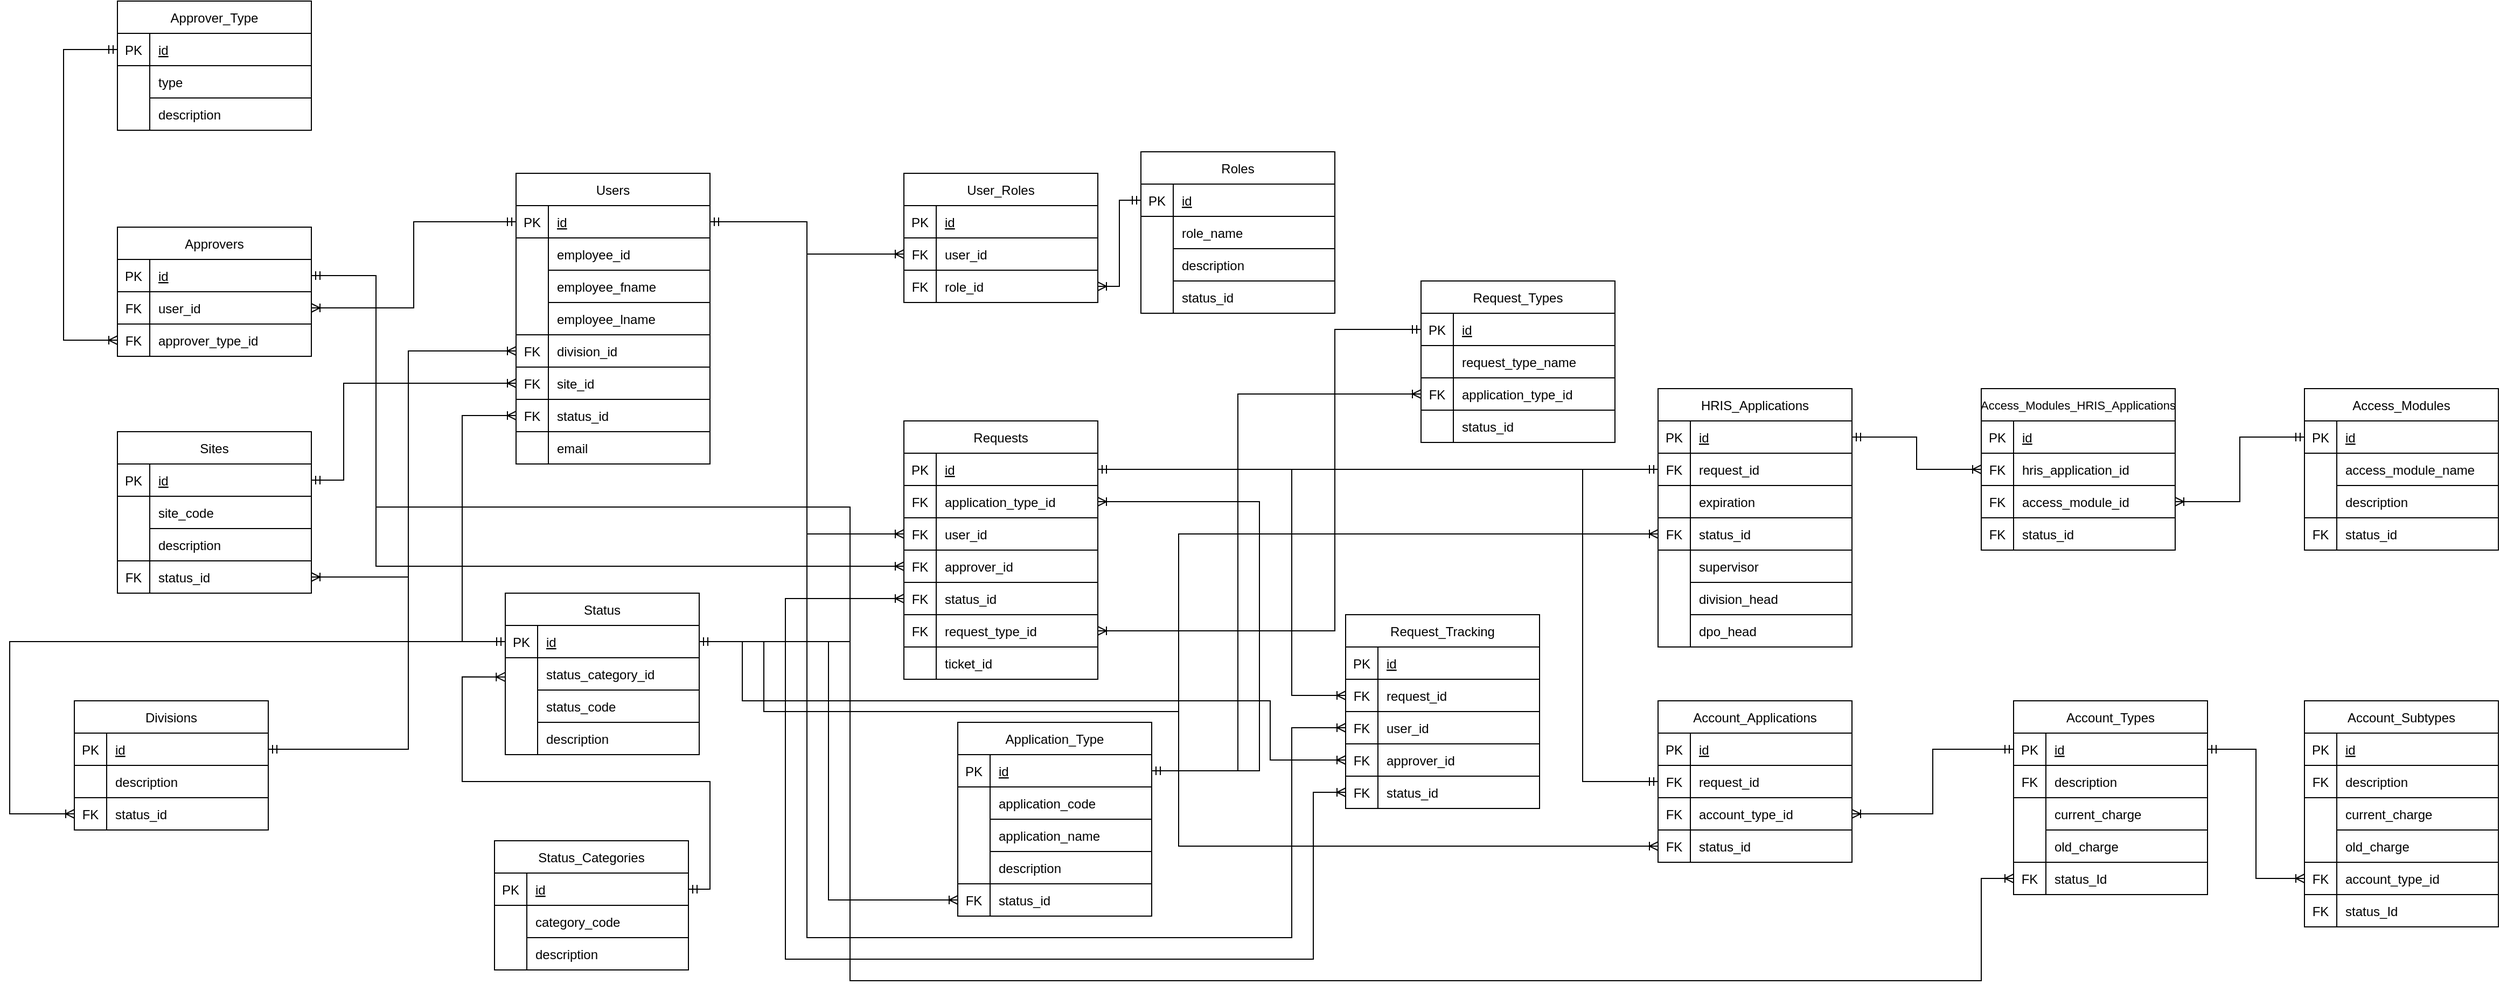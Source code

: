 <mxfile>
    <diagram id="Lm9ZB_Z3m4b_wgLSVthe" name="Page-1">
        <mxGraphModel dx="1149" dy="543" grid="1" gridSize="10" guides="1" tooltips="1" connect="1" arrows="1" fold="1" page="0" pageScale="1" pageWidth="850" pageHeight="1100" math="0" shadow="0">
            <root>
                <mxCell id="0"/>
                <mxCell id="1" parent="0"/>
                <mxCell id="2" value="Users" style="shape=table;startSize=30;container=1;collapsible=1;childLayout=tableLayout;fixedRows=1;rowLines=0;fontStyle=0;align=center;resizeLast=1;fontFamily=Helvetica;" parent="1" vertex="1">
                    <mxGeometry x="390" y="290" width="180" height="270" as="geometry"/>
                </mxCell>
                <mxCell id="3" value="" style="shape=tableRow;horizontal=0;startSize=0;swimlaneHead=0;swimlaneBody=0;fillColor=none;collapsible=0;dropTarget=0;points=[[0,0.5],[1,0.5]];portConstraint=eastwest;top=0;left=0;right=0;bottom=1;fontFamily=Helvetica;fontStyle=0" parent="2" vertex="1">
                    <mxGeometry y="30" width="180" height="30" as="geometry"/>
                </mxCell>
                <mxCell id="4" value="PK" style="shape=partialRectangle;connectable=0;fillColor=none;top=0;left=0;bottom=0;right=0;fontStyle=0;overflow=hidden;fontFamily=Helvetica;" parent="3" vertex="1">
                    <mxGeometry width="30" height="30" as="geometry">
                        <mxRectangle width="30" height="30" as="alternateBounds"/>
                    </mxGeometry>
                </mxCell>
                <mxCell id="5" value="id" style="shape=partialRectangle;connectable=0;fillColor=none;top=0;left=0;bottom=0;right=0;align=left;spacingLeft=6;fontStyle=4;overflow=hidden;fontFamily=Helvetica;" parent="3" vertex="1">
                    <mxGeometry x="30" width="150" height="30" as="geometry">
                        <mxRectangle width="150" height="30" as="alternateBounds"/>
                    </mxGeometry>
                </mxCell>
                <mxCell id="6" value="" style="shape=tableRow;horizontal=0;startSize=0;swimlaneHead=0;swimlaneBody=0;fillColor=none;collapsible=0;dropTarget=0;points=[[0,0.5],[1,0.5]];portConstraint=eastwest;top=0;left=0;right=0;bottom=0;fontFamily=Helvetica;fontStyle=0" parent="2" vertex="1">
                    <mxGeometry y="60" width="180" height="30" as="geometry"/>
                </mxCell>
                <mxCell id="7" value="" style="shape=partialRectangle;connectable=0;fillColor=none;top=0;left=0;bottom=0;right=0;editable=1;overflow=hidden;fontFamily=Helvetica;fontStyle=0" parent="6" vertex="1">
                    <mxGeometry width="30" height="30" as="geometry">
                        <mxRectangle width="30" height="30" as="alternateBounds"/>
                    </mxGeometry>
                </mxCell>
                <mxCell id="8" value="employee_id" style="shape=partialRectangle;connectable=0;fillColor=none;top=1;left=0;bottom=1;right=1;align=left;spacingLeft=6;overflow=hidden;fontFamily=Helvetica;fontStyle=0" parent="6" vertex="1">
                    <mxGeometry x="30" width="150" height="30" as="geometry">
                        <mxRectangle width="150" height="30" as="alternateBounds"/>
                    </mxGeometry>
                </mxCell>
                <mxCell id="9" value="" style="shape=tableRow;horizontal=0;startSize=0;swimlaneHead=0;swimlaneBody=0;fillColor=none;collapsible=0;dropTarget=0;points=[[0,0.5],[1,0.5]];portConstraint=eastwest;top=0;left=0;right=0;bottom=0;fontFamily=Helvetica;fontStyle=0" parent="2" vertex="1">
                    <mxGeometry y="90" width="180" height="30" as="geometry"/>
                </mxCell>
                <mxCell id="10" value="" style="shape=partialRectangle;connectable=0;fillColor=none;top=0;left=0;bottom=0;right=0;editable=1;overflow=hidden;fontFamily=Helvetica;fontStyle=0" parent="9" vertex="1">
                    <mxGeometry width="30" height="30" as="geometry">
                        <mxRectangle width="30" height="30" as="alternateBounds"/>
                    </mxGeometry>
                </mxCell>
                <mxCell id="11" value="employee_fname" style="shape=partialRectangle;connectable=0;fillColor=none;top=1;left=0;bottom=1;right=1;align=left;spacingLeft=6;overflow=hidden;fontFamily=Helvetica;fontStyle=0" parent="9" vertex="1">
                    <mxGeometry x="30" width="150" height="30" as="geometry">
                        <mxRectangle width="150" height="30" as="alternateBounds"/>
                    </mxGeometry>
                </mxCell>
                <mxCell id="12" value="" style="shape=tableRow;horizontal=0;startSize=0;swimlaneHead=0;swimlaneBody=0;fillColor=none;collapsible=0;dropTarget=0;points=[[0,0.5],[1,0.5]];portConstraint=eastwest;top=0;left=0;right=0;bottom=0;fontFamily=Helvetica;fontStyle=0" parent="2" vertex="1">
                    <mxGeometry y="120" width="180" height="30" as="geometry"/>
                </mxCell>
                <mxCell id="13" value="" style="shape=partialRectangle;connectable=0;fillColor=none;top=0;left=0;bottom=0;right=0;editable=1;overflow=hidden;fontFamily=Helvetica;fontStyle=0" parent="12" vertex="1">
                    <mxGeometry width="30" height="30" as="geometry">
                        <mxRectangle width="30" height="30" as="alternateBounds"/>
                    </mxGeometry>
                </mxCell>
                <mxCell id="14" value="employee_lname" style="shape=partialRectangle;connectable=0;fillColor=none;top=1;left=0;bottom=1;right=1;align=left;spacingLeft=6;overflow=hidden;fontFamily=Helvetica;fontStyle=0" parent="12" vertex="1">
                    <mxGeometry x="30" width="150" height="30" as="geometry">
                        <mxRectangle width="150" height="30" as="alternateBounds"/>
                    </mxGeometry>
                </mxCell>
                <mxCell id="18" value="email" style="shape=partialRectangle;connectable=0;fillColor=none;top=1;left=1;bottom=1;right=1;align=left;spacingLeft=6;overflow=hidden;fontFamily=Helvetica;fontStyle=0" parent="1" vertex="1">
                    <mxGeometry x="420" y="530" width="150" height="30" as="geometry">
                        <mxRectangle width="150" height="30" as="alternateBounds"/>
                    </mxGeometry>
                </mxCell>
                <mxCell id="23" value="" style="shape=partialRectangle;connectable=0;fillColor=none;top=0;left=0;bottom=0;right=0;editable=1;overflow=hidden;fontFamily=Helvetica;fontStyle=0" parent="1" vertex="1">
                    <mxGeometry x="390" y="440" width="30" height="30" as="geometry">
                        <mxRectangle width="30" height="30" as="alternateBounds"/>
                    </mxGeometry>
                </mxCell>
                <mxCell id="24" value="" style="shape=partialRectangle;connectable=0;fillColor=none;top=0;left=0;bottom=0;right=0;editable=1;overflow=hidden;fontFamily=Helvetica;fontStyle=0" parent="1" vertex="1">
                    <mxGeometry x="390" y="500" width="30" height="30" as="geometry">
                        <mxRectangle width="30" height="30" as="alternateBounds"/>
                    </mxGeometry>
                </mxCell>
                <mxCell id="25" value="" style="shape=partialRectangle;connectable=0;fillColor=none;top=0;left=0;bottom=0;right=0;editable=1;overflow=hidden;fontFamily=Helvetica;fontStyle=0" parent="1" vertex="1">
                    <mxGeometry x="390" y="530" width="30" height="30" as="geometry">
                        <mxRectangle width="30" height="30" as="alternateBounds"/>
                    </mxGeometry>
                </mxCell>
                <mxCell id="26" value="Roles" style="shape=table;startSize=30;container=1;collapsible=1;childLayout=tableLayout;fixedRows=1;rowLines=0;fontStyle=0;align=center;resizeLast=1;fontFamily=Helvetica;" parent="1" vertex="1">
                    <mxGeometry x="970" y="270" width="180" height="150" as="geometry"/>
                </mxCell>
                <mxCell id="27" value="" style="shape=tableRow;horizontal=0;startSize=0;swimlaneHead=0;swimlaneBody=0;fillColor=none;collapsible=0;dropTarget=0;points=[[0,0.5],[1,0.5]];portConstraint=eastwest;top=0;left=0;right=0;bottom=1;fontFamily=Helvetica;fontStyle=0" parent="26" vertex="1">
                    <mxGeometry y="30" width="180" height="30" as="geometry"/>
                </mxCell>
                <mxCell id="28" value="PK" style="shape=partialRectangle;connectable=0;fillColor=none;top=0;left=0;bottom=0;right=0;fontStyle=0;overflow=hidden;fontFamily=Helvetica;" parent="27" vertex="1">
                    <mxGeometry width="30" height="30" as="geometry">
                        <mxRectangle width="30" height="30" as="alternateBounds"/>
                    </mxGeometry>
                </mxCell>
                <mxCell id="29" value="id" style="shape=partialRectangle;connectable=0;fillColor=none;top=0;left=0;bottom=0;right=0;align=left;spacingLeft=6;fontStyle=4;overflow=hidden;fontFamily=Helvetica;" parent="27" vertex="1">
                    <mxGeometry x="30" width="150" height="30" as="geometry">
                        <mxRectangle width="150" height="30" as="alternateBounds"/>
                    </mxGeometry>
                </mxCell>
                <mxCell id="30" value="" style="shape=tableRow;horizontal=0;startSize=0;swimlaneHead=0;swimlaneBody=0;fillColor=none;collapsible=0;dropTarget=0;points=[[0,0.5],[1,0.5]];portConstraint=eastwest;top=0;left=0;right=0;bottom=0;fontFamily=Helvetica;fontStyle=0" parent="26" vertex="1">
                    <mxGeometry y="60" width="180" height="30" as="geometry"/>
                </mxCell>
                <mxCell id="31" value="" style="shape=partialRectangle;connectable=0;fillColor=none;top=0;left=0;bottom=0;right=0;editable=1;overflow=hidden;fontFamily=Helvetica;fontStyle=0" parent="30" vertex="1">
                    <mxGeometry width="30" height="30" as="geometry">
                        <mxRectangle width="30" height="30" as="alternateBounds"/>
                    </mxGeometry>
                </mxCell>
                <mxCell id="32" value="role_name" style="shape=partialRectangle;connectable=0;fillColor=none;top=1;left=0;bottom=1;right=1;align=left;spacingLeft=6;overflow=hidden;fontFamily=Helvetica;fontStyle=0" parent="30" vertex="1">
                    <mxGeometry x="30" width="150" height="30" as="geometry">
                        <mxRectangle width="150" height="30" as="alternateBounds"/>
                    </mxGeometry>
                </mxCell>
                <mxCell id="33" value="" style="shape=tableRow;horizontal=0;startSize=0;swimlaneHead=0;swimlaneBody=0;fillColor=none;collapsible=0;dropTarget=0;points=[[0,0.5],[1,0.5]];portConstraint=eastwest;top=0;left=0;right=0;bottom=0;fontFamily=Helvetica;fontStyle=0" parent="26" vertex="1">
                    <mxGeometry y="90" width="180" height="30" as="geometry"/>
                </mxCell>
                <mxCell id="34" value="" style="shape=partialRectangle;connectable=0;fillColor=none;top=0;left=0;bottom=0;right=0;editable=1;overflow=hidden;fontFamily=Helvetica;fontStyle=0" parent="33" vertex="1">
                    <mxGeometry width="30" height="30" as="geometry">
                        <mxRectangle width="30" height="30" as="alternateBounds"/>
                    </mxGeometry>
                </mxCell>
                <mxCell id="35" value="description" style="shape=partialRectangle;connectable=0;fillColor=none;top=1;left=0;bottom=1;right=1;align=left;spacingLeft=6;overflow=hidden;fontFamily=Helvetica;fontStyle=0" parent="33" vertex="1">
                    <mxGeometry x="30" width="150" height="30" as="geometry">
                        <mxRectangle width="150" height="30" as="alternateBounds"/>
                    </mxGeometry>
                </mxCell>
                <mxCell id="36" value="" style="shape=tableRow;horizontal=0;startSize=0;swimlaneHead=0;swimlaneBody=0;fillColor=none;collapsible=0;dropTarget=0;points=[[0,0.5],[1,0.5]];portConstraint=eastwest;top=0;left=0;right=0;bottom=0;fontFamily=Helvetica;fontStyle=0" parent="26" vertex="1">
                    <mxGeometry y="120" width="180" height="30" as="geometry"/>
                </mxCell>
                <mxCell id="37" value="" style="shape=partialRectangle;connectable=0;fillColor=none;top=0;left=0;bottom=0;right=0;editable=1;overflow=hidden;fontFamily=Helvetica;fontStyle=0" parent="36" vertex="1">
                    <mxGeometry width="30" height="30" as="geometry">
                        <mxRectangle width="30" height="30" as="alternateBounds"/>
                    </mxGeometry>
                </mxCell>
                <mxCell id="38" value="status_id" style="shape=partialRectangle;connectable=0;fillColor=none;top=1;left=0;bottom=1;right=1;align=left;spacingLeft=6;overflow=hidden;fontFamily=Helvetica;fontStyle=0" parent="36" vertex="1">
                    <mxGeometry x="30" width="150" height="30" as="geometry">
                        <mxRectangle width="150" height="30" as="alternateBounds"/>
                    </mxGeometry>
                </mxCell>
                <mxCell id="46" value="User_Roles" style="shape=table;startSize=30;container=1;collapsible=1;childLayout=tableLayout;fixedRows=1;rowLines=0;fontStyle=0;align=center;resizeLast=1;fontFamily=Helvetica;" parent="1" vertex="1">
                    <mxGeometry x="750" y="290" width="180" height="120" as="geometry"/>
                </mxCell>
                <mxCell id="47" value="" style="shape=tableRow;horizontal=0;startSize=0;swimlaneHead=0;swimlaneBody=0;fillColor=none;collapsible=0;dropTarget=0;points=[[0,0.5],[1,0.5]];portConstraint=eastwest;top=0;left=0;right=0;bottom=1;fontFamily=Helvetica;fontStyle=0" parent="46" vertex="1">
                    <mxGeometry y="30" width="180" height="30" as="geometry"/>
                </mxCell>
                <mxCell id="48" value="PK" style="shape=partialRectangle;connectable=0;fillColor=none;top=0;left=0;bottom=0;right=0;fontStyle=0;overflow=hidden;fontFamily=Helvetica;" parent="47" vertex="1">
                    <mxGeometry width="30" height="30" as="geometry">
                        <mxRectangle width="30" height="30" as="alternateBounds"/>
                    </mxGeometry>
                </mxCell>
                <mxCell id="49" value="id" style="shape=partialRectangle;connectable=0;fillColor=none;top=0;left=0;bottom=0;right=0;align=left;spacingLeft=6;fontStyle=4;overflow=hidden;fontFamily=Helvetica;" parent="47" vertex="1">
                    <mxGeometry x="30" width="150" height="30" as="geometry">
                        <mxRectangle width="150" height="30" as="alternateBounds"/>
                    </mxGeometry>
                </mxCell>
                <mxCell id="50" value="" style="shape=tableRow;horizontal=0;startSize=0;swimlaneHead=0;swimlaneBody=0;fillColor=none;collapsible=0;dropTarget=0;points=[[0,0.5],[1,0.5]];portConstraint=eastwest;top=0;left=0;right=0;bottom=0;fontFamily=Helvetica;fontStyle=0" parent="46" vertex="1">
                    <mxGeometry y="60" width="180" height="30" as="geometry"/>
                </mxCell>
                <mxCell id="51" value="" style="shape=partialRectangle;connectable=0;fillColor=none;top=0;left=0;bottom=0;right=0;editable=1;overflow=hidden;fontFamily=Helvetica;fontStyle=0" parent="50" vertex="1">
                    <mxGeometry width="30" height="30" as="geometry">
                        <mxRectangle width="30" height="30" as="alternateBounds"/>
                    </mxGeometry>
                </mxCell>
                <mxCell id="52" value="user_id" style="shape=partialRectangle;connectable=0;fillColor=none;top=1;left=0;bottom=1;right=1;align=left;spacingLeft=6;overflow=hidden;fontFamily=Helvetica;fontStyle=0" parent="50" vertex="1">
                    <mxGeometry x="30" width="150" height="30" as="geometry">
                        <mxRectangle width="150" height="30" as="alternateBounds"/>
                    </mxGeometry>
                </mxCell>
                <mxCell id="53" value="" style="shape=tableRow;horizontal=0;startSize=0;swimlaneHead=0;swimlaneBody=0;fillColor=none;collapsible=0;dropTarget=0;points=[[0,0.5],[1,0.5]];portConstraint=eastwest;top=0;left=0;right=0;bottom=0;fontFamily=Helvetica;fontStyle=0" parent="46" vertex="1">
                    <mxGeometry y="90" width="180" height="30" as="geometry"/>
                </mxCell>
                <mxCell id="54" value="" style="shape=partialRectangle;connectable=0;fillColor=none;top=0;left=0;bottom=0;right=0;editable=1;overflow=hidden;fontFamily=Helvetica;fontStyle=0" parent="53" vertex="1">
                    <mxGeometry width="30" height="30" as="geometry">
                        <mxRectangle width="30" height="30" as="alternateBounds"/>
                    </mxGeometry>
                </mxCell>
                <mxCell id="55" value="role_id" style="shape=partialRectangle;connectable=0;fillColor=none;top=1;left=0;bottom=1;right=1;align=left;spacingLeft=6;overflow=hidden;fontFamily=Helvetica;fontStyle=0" parent="53" vertex="1">
                    <mxGeometry x="30" width="150" height="30" as="geometry">
                        <mxRectangle width="150" height="30" as="alternateBounds"/>
                    </mxGeometry>
                </mxCell>
                <mxCell id="59" style="edgeStyle=orthogonalEdgeStyle;html=1;fontFamily=Helvetica;rounded=0;entryX=0;entryY=0.5;entryDx=0;entryDy=0;startArrow=ERmandOne;startFill=0;endArrow=ERoneToMany;endFill=0;" parent="1" source="3" target="50" edge="1">
                    <mxGeometry relative="1" as="geometry"/>
                </mxCell>
                <mxCell id="60" value="FK" style="shape=partialRectangle;connectable=0;fillColor=none;top=1;left=1;bottom=1;right=1;fontStyle=0;overflow=hidden;fontFamily=Helvetica;" parent="1" vertex="1">
                    <mxGeometry x="750" y="350" width="30" height="30" as="geometry">
                        <mxRectangle width="30" height="30" as="alternateBounds"/>
                    </mxGeometry>
                </mxCell>
                <mxCell id="61" style="edgeStyle=orthogonalEdgeStyle;rounded=0;html=1;entryX=1;entryY=0.5;entryDx=0;entryDy=0;fontFamily=Helvetica;startArrow=ERmandOne;startFill=0;endArrow=ERoneToMany;endFill=0;" parent="1" source="27" target="53" edge="1">
                    <mxGeometry relative="1" as="geometry"/>
                </mxCell>
                <mxCell id="62" value="FK" style="shape=partialRectangle;connectable=0;fillColor=none;top=1;left=1;bottom=1;right=1;fontStyle=0;overflow=hidden;fontFamily=Helvetica;" parent="1" vertex="1">
                    <mxGeometry x="750" y="380" width="30" height="30" as="geometry">
                        <mxRectangle width="30" height="30" as="alternateBounds"/>
                    </mxGeometry>
                </mxCell>
                <mxCell id="96" value="" style="group;fontFamily=Helvetica;" parent="1" vertex="1" connectable="0">
                    <mxGeometry x="750" y="520" width="180" height="180" as="geometry"/>
                </mxCell>
                <mxCell id="76" value="Requests" style="shape=table;startSize=30;container=1;collapsible=1;childLayout=tableLayout;fixedRows=1;rowLines=0;fontStyle=0;align=center;resizeLast=1;fontFamily=Helvetica;" parent="96" vertex="1">
                    <mxGeometry width="180" height="180" as="geometry"/>
                </mxCell>
                <mxCell id="77" value="" style="shape=tableRow;horizontal=0;startSize=0;swimlaneHead=0;swimlaneBody=0;fillColor=none;collapsible=0;dropTarget=0;points=[[0,0.5],[1,0.5]];portConstraint=eastwest;top=0;left=0;right=0;bottom=1;fontFamily=Helvetica;fontStyle=0" parent="76" vertex="1">
                    <mxGeometry y="30" width="180" height="30" as="geometry"/>
                </mxCell>
                <mxCell id="78" value="PK" style="shape=partialRectangle;connectable=0;fillColor=none;top=0;left=0;bottom=0;right=0;fontStyle=0;overflow=hidden;fontFamily=Helvetica;" parent="77" vertex="1">
                    <mxGeometry width="30" height="30" as="geometry">
                        <mxRectangle width="30" height="30" as="alternateBounds"/>
                    </mxGeometry>
                </mxCell>
                <mxCell id="79" value="id" style="shape=partialRectangle;connectable=0;fillColor=none;top=0;left=0;bottom=0;right=0;align=left;spacingLeft=6;fontStyle=4;overflow=hidden;fontFamily=Helvetica;" parent="77" vertex="1">
                    <mxGeometry x="30" width="150" height="30" as="geometry">
                        <mxRectangle width="150" height="30" as="alternateBounds"/>
                    </mxGeometry>
                </mxCell>
                <mxCell id="80" value="" style="shape=tableRow;horizontal=0;startSize=0;swimlaneHead=0;swimlaneBody=0;fillColor=none;collapsible=0;dropTarget=0;points=[[0,0.5],[1,0.5]];portConstraint=eastwest;top=0;left=0;right=0;bottom=0;fontFamily=Helvetica;fontStyle=0" parent="76" vertex="1">
                    <mxGeometry y="60" width="180" height="30" as="geometry"/>
                </mxCell>
                <mxCell id="81" value="" style="shape=partialRectangle;connectable=0;fillColor=none;top=0;left=0;bottom=0;right=0;editable=1;overflow=hidden;fontFamily=Helvetica;fontStyle=0" parent="80" vertex="1">
                    <mxGeometry width="30" height="30" as="geometry">
                        <mxRectangle width="30" height="30" as="alternateBounds"/>
                    </mxGeometry>
                </mxCell>
                <mxCell id="82" value="application_type_id" style="shape=partialRectangle;connectable=0;fillColor=none;top=1;left=0;bottom=1;right=1;align=left;spacingLeft=6;overflow=hidden;fontFamily=Helvetica;fontStyle=0" parent="80" vertex="1">
                    <mxGeometry x="30" width="150" height="30" as="geometry">
                        <mxRectangle width="150" height="30" as="alternateBounds"/>
                    </mxGeometry>
                </mxCell>
                <mxCell id="83" value="" style="shape=tableRow;horizontal=0;startSize=0;swimlaneHead=0;swimlaneBody=0;fillColor=none;collapsible=0;dropTarget=0;points=[[0,0.5],[1,0.5]];portConstraint=eastwest;top=0;left=0;right=0;bottom=0;fontFamily=Helvetica;fontStyle=0" parent="76" vertex="1">
                    <mxGeometry y="90" width="180" height="30" as="geometry"/>
                </mxCell>
                <mxCell id="84" value="" style="shape=partialRectangle;connectable=0;fillColor=none;top=0;left=0;bottom=0;right=0;editable=1;overflow=hidden;fontFamily=Helvetica;fontStyle=0" parent="83" vertex="1">
                    <mxGeometry width="30" height="30" as="geometry">
                        <mxRectangle width="30" height="30" as="alternateBounds"/>
                    </mxGeometry>
                </mxCell>
                <mxCell id="85" value="user_id" style="shape=partialRectangle;connectable=0;fillColor=none;top=1;left=0;bottom=1;right=1;align=left;spacingLeft=6;overflow=hidden;fontFamily=Helvetica;fontStyle=0" parent="83" vertex="1">
                    <mxGeometry x="30" width="150" height="30" as="geometry">
                        <mxRectangle width="150" height="30" as="alternateBounds"/>
                    </mxGeometry>
                </mxCell>
                <mxCell id="86" value="" style="shape=tableRow;horizontal=0;startSize=0;swimlaneHead=0;swimlaneBody=0;fillColor=none;collapsible=0;dropTarget=0;points=[[0,0.5],[1,0.5]];portConstraint=eastwest;top=0;left=0;right=0;bottom=0;fontFamily=Helvetica;fontStyle=0" parent="76" vertex="1">
                    <mxGeometry y="120" width="180" height="30" as="geometry"/>
                </mxCell>
                <mxCell id="87" value="" style="shape=partialRectangle;connectable=0;fillColor=none;top=0;left=0;bottom=0;right=0;editable=1;overflow=hidden;fontFamily=Helvetica;fontStyle=0" parent="86" vertex="1">
                    <mxGeometry width="30" height="30" as="geometry">
                        <mxRectangle width="30" height="30" as="alternateBounds"/>
                    </mxGeometry>
                </mxCell>
                <mxCell id="88" value="approver_id" style="shape=partialRectangle;connectable=0;fillColor=none;top=1;left=0;bottom=1;right=1;align=left;spacingLeft=6;overflow=hidden;fontFamily=Helvetica;fontStyle=0" parent="86" vertex="1">
                    <mxGeometry x="30" width="150" height="30" as="geometry">
                        <mxRectangle width="150" height="30" as="alternateBounds"/>
                    </mxGeometry>
                </mxCell>
                <mxCell id="95" value="" style="shape=partialRectangle;connectable=0;fillColor=none;top=0;left=0;bottom=0;right=0;editable=1;overflow=hidden;fontFamily=Helvetica;fontStyle=0" parent="96" vertex="1">
                    <mxGeometry y="160" width="30" height="20" as="geometry">
                        <mxRectangle width="30" height="30" as="alternateBounds"/>
                    </mxGeometry>
                </mxCell>
                <mxCell id="98" value="FK" style="shape=partialRectangle;connectable=0;fillColor=none;top=1;left=1;bottom=1;right=1;fontStyle=0;overflow=hidden;fontFamily=Helvetica;" parent="96" vertex="1">
                    <mxGeometry y="90" width="30" height="30" as="geometry">
                        <mxRectangle width="30" height="30" as="alternateBounds"/>
                    </mxGeometry>
                </mxCell>
                <mxCell id="221" value="FK" style="shape=partialRectangle;connectable=0;fillColor=none;top=1;left=1;bottom=1;right=1;fontStyle=0;overflow=hidden;fontFamily=Helvetica;" parent="96" vertex="1">
                    <mxGeometry y="120" width="30" height="30" as="geometry">
                        <mxRectangle width="30" height="30" as="alternateBounds"/>
                    </mxGeometry>
                </mxCell>
                <mxCell id="283" value="FK" style="shape=partialRectangle;connectable=0;fillColor=none;top=1;left=1;bottom=1;right=1;fontStyle=0;overflow=hidden;fontFamily=Helvetica;" parent="96" vertex="1">
                    <mxGeometry y="60" width="30" height="30" as="geometry">
                        <mxRectangle width="30" height="30" as="alternateBounds"/>
                    </mxGeometry>
                </mxCell>
                <mxCell id="285" value="" style="shape=tableRow;horizontal=0;startSize=0;swimlaneHead=0;swimlaneBody=0;fillColor=none;collapsible=0;dropTarget=0;points=[[0,0.5],[1,0.5]];portConstraint=eastwest;top=0;left=0;right=0;bottom=0;fontFamily=Helvetica;fontStyle=0" parent="96" vertex="1">
                    <mxGeometry y="150" width="180" height="30" as="geometry"/>
                </mxCell>
                <mxCell id="286" value="" style="shape=partialRectangle;connectable=0;fillColor=none;top=0;left=0;bottom=0;right=0;editable=1;overflow=hidden;fontFamily=Helvetica;fontStyle=0" parent="285" vertex="1">
                    <mxGeometry width="30" height="30" as="geometry">
                        <mxRectangle width="30" height="30" as="alternateBounds"/>
                    </mxGeometry>
                </mxCell>
                <mxCell id="287" value="status_id" style="shape=partialRectangle;connectable=0;fillColor=none;top=1;left=0;bottom=1;right=1;align=left;spacingLeft=6;overflow=hidden;fontFamily=Helvetica;fontStyle=0" parent="285" vertex="1">
                    <mxGeometry x="30" width="150" height="30" as="geometry">
                        <mxRectangle width="150" height="30" as="alternateBounds"/>
                    </mxGeometry>
                </mxCell>
                <mxCell id="288" value="FK" style="shape=partialRectangle;connectable=0;fillColor=none;top=1;left=1;bottom=1;right=1;fontStyle=0;overflow=hidden;fontFamily=Helvetica;" parent="96" vertex="1">
                    <mxGeometry y="150" width="30" height="30" as="geometry">
                        <mxRectangle width="30" height="30" as="alternateBounds"/>
                    </mxGeometry>
                </mxCell>
                <mxCell id="97" style="edgeStyle=orthogonalEdgeStyle;rounded=0;html=1;entryX=0;entryY=0.5;entryDx=0;entryDy=0;fontFamily=Helvetica;startArrow=ERmandOne;startFill=0;endArrow=ERoneToMany;endFill=0;" parent="1" source="3" target="83" edge="1">
                    <mxGeometry relative="1" as="geometry">
                        <Array as="points">
                            <mxPoint x="660" y="335"/>
                            <mxPoint x="660" y="625"/>
                        </Array>
                    </mxGeometry>
                </mxCell>
                <mxCell id="99" value="" style="group;fontFamily=Helvetica;" parent="1" vertex="1" connectable="0">
                    <mxGeometry x="800" y="800" width="180" height="180" as="geometry"/>
                </mxCell>
                <mxCell id="100" value="Application_Type" style="shape=table;startSize=30;container=1;collapsible=1;childLayout=tableLayout;fixedRows=1;rowLines=0;fontStyle=0;align=center;resizeLast=1;fontFamily=Helvetica;" parent="99" vertex="1">
                    <mxGeometry width="180" height="180" as="geometry"/>
                </mxCell>
                <mxCell id="101" value="" style="shape=tableRow;horizontal=0;startSize=0;swimlaneHead=0;swimlaneBody=0;fillColor=none;collapsible=0;dropTarget=0;points=[[0,0.5],[1,0.5]];portConstraint=eastwest;top=0;left=0;right=0;bottom=1;fontFamily=Helvetica;fontStyle=0" parent="100" vertex="1">
                    <mxGeometry y="30" width="180" height="30" as="geometry"/>
                </mxCell>
                <mxCell id="102" value="PK" style="shape=partialRectangle;connectable=0;fillColor=none;top=0;left=0;bottom=0;right=0;fontStyle=0;overflow=hidden;fontFamily=Helvetica;" parent="101" vertex="1">
                    <mxGeometry width="30" height="30" as="geometry">
                        <mxRectangle width="30" height="30" as="alternateBounds"/>
                    </mxGeometry>
                </mxCell>
                <mxCell id="103" value="id" style="shape=partialRectangle;connectable=0;fillColor=none;top=0;left=0;bottom=0;right=0;align=left;spacingLeft=6;fontStyle=4;overflow=hidden;fontFamily=Helvetica;" parent="101" vertex="1">
                    <mxGeometry x="30" width="150" height="30" as="geometry">
                        <mxRectangle width="150" height="30" as="alternateBounds"/>
                    </mxGeometry>
                </mxCell>
                <mxCell id="104" value="" style="shape=tableRow;horizontal=0;startSize=0;swimlaneHead=0;swimlaneBody=0;fillColor=none;collapsible=0;dropTarget=0;points=[[0,0.5],[1,0.5]];portConstraint=eastwest;top=0;left=0;right=0;bottom=0;fontFamily=Helvetica;fontStyle=0" parent="100" vertex="1">
                    <mxGeometry y="60" width="180" height="30" as="geometry"/>
                </mxCell>
                <mxCell id="105" value="" style="shape=partialRectangle;connectable=0;fillColor=none;top=0;left=0;bottom=0;right=0;editable=1;overflow=hidden;fontFamily=Helvetica;fontStyle=0" parent="104" vertex="1">
                    <mxGeometry width="30" height="30" as="geometry">
                        <mxRectangle width="30" height="30" as="alternateBounds"/>
                    </mxGeometry>
                </mxCell>
                <mxCell id="106" value="application_code" style="shape=partialRectangle;connectable=0;fillColor=none;top=1;left=0;bottom=1;right=1;align=left;spacingLeft=6;overflow=hidden;fontFamily=Helvetica;fontStyle=0" parent="104" vertex="1">
                    <mxGeometry x="30" width="150" height="30" as="geometry">
                        <mxRectangle width="150" height="30" as="alternateBounds"/>
                    </mxGeometry>
                </mxCell>
                <mxCell id="107" value="" style="shape=tableRow;horizontal=0;startSize=0;swimlaneHead=0;swimlaneBody=0;fillColor=none;collapsible=0;dropTarget=0;points=[[0,0.5],[1,0.5]];portConstraint=eastwest;top=0;left=0;right=0;bottom=0;fontFamily=Helvetica;fontStyle=0" parent="100" vertex="1">
                    <mxGeometry y="90" width="180" height="30" as="geometry"/>
                </mxCell>
                <mxCell id="108" value="" style="shape=partialRectangle;connectable=0;fillColor=none;top=0;left=0;bottom=0;right=0;editable=1;overflow=hidden;fontFamily=Helvetica;fontStyle=0" parent="107" vertex="1">
                    <mxGeometry width="30" height="30" as="geometry">
                        <mxRectangle width="30" height="30" as="alternateBounds"/>
                    </mxGeometry>
                </mxCell>
                <mxCell id="109" value="application_name" style="shape=partialRectangle;connectable=0;fillColor=none;top=1;left=0;bottom=1;right=1;align=left;spacingLeft=6;overflow=hidden;fontFamily=Helvetica;fontStyle=0" parent="107" vertex="1">
                    <mxGeometry x="30" width="150" height="30" as="geometry">
                        <mxRectangle width="150" height="30" as="alternateBounds"/>
                    </mxGeometry>
                </mxCell>
                <mxCell id="110" value="" style="shape=tableRow;horizontal=0;startSize=0;swimlaneHead=0;swimlaneBody=0;fillColor=none;collapsible=0;dropTarget=0;points=[[0,0.5],[1,0.5]];portConstraint=eastwest;top=0;left=0;right=0;bottom=0;fontFamily=Helvetica;fontStyle=0" parent="100" vertex="1">
                    <mxGeometry y="120" width="180" height="30" as="geometry"/>
                </mxCell>
                <mxCell id="111" value="" style="shape=partialRectangle;connectable=0;fillColor=none;top=0;left=0;bottom=0;right=0;editable=1;overflow=hidden;fontFamily=Helvetica;fontStyle=0" parent="110" vertex="1">
                    <mxGeometry width="30" height="30" as="geometry">
                        <mxRectangle width="30" height="30" as="alternateBounds"/>
                    </mxGeometry>
                </mxCell>
                <mxCell id="112" value="description" style="shape=partialRectangle;connectable=0;fillColor=none;top=1;left=0;bottom=1;right=1;align=left;spacingLeft=6;overflow=hidden;fontFamily=Helvetica;fontStyle=0" parent="110" vertex="1">
                    <mxGeometry x="30" width="150" height="30" as="geometry">
                        <mxRectangle width="150" height="30" as="alternateBounds"/>
                    </mxGeometry>
                </mxCell>
                <mxCell id="113" value="" style="shape=partialRectangle;connectable=0;fillColor=none;top=0;left=0;bottom=0;right=0;editable=1;overflow=hidden;fontFamily=Helvetica;fontStyle=0" parent="99" vertex="1">
                    <mxGeometry y="133.333" width="30" height="16.667" as="geometry">
                        <mxRectangle width="30" height="30" as="alternateBounds"/>
                    </mxGeometry>
                </mxCell>
                <mxCell id="oY30nqQcH-3Pi4FLOsEX-441" value="" style="shape=tableRow;horizontal=0;startSize=0;swimlaneHead=0;swimlaneBody=0;fillColor=none;collapsible=0;dropTarget=0;points=[[0,0.5],[1,0.5]];portConstraint=eastwest;top=0;left=0;right=0;bottom=1;fontFamily=Helvetica;fontStyle=0" parent="99" vertex="1">
                    <mxGeometry y="150" width="180" height="30" as="geometry"/>
                </mxCell>
                <mxCell id="oY30nqQcH-3Pi4FLOsEX-442" value="FK" style="shape=partialRectangle;connectable=0;fillColor=none;top=1;left=1;bottom=1;right=1;fontStyle=0;overflow=hidden;fontFamily=Helvetica;" parent="oY30nqQcH-3Pi4FLOsEX-441" vertex="1">
                    <mxGeometry width="30" height="30" as="geometry">
                        <mxRectangle width="30" height="30" as="alternateBounds"/>
                    </mxGeometry>
                </mxCell>
                <mxCell id="oY30nqQcH-3Pi4FLOsEX-443" value="status_id" style="shape=partialRectangle;connectable=0;fillColor=none;top=0;left=0;bottom=0;right=0;align=left;spacingLeft=6;fontStyle=0;overflow=hidden;fontFamily=Helvetica;" parent="oY30nqQcH-3Pi4FLOsEX-441" vertex="1">
                    <mxGeometry x="30" width="150" height="30" as="geometry">
                        <mxRectangle width="150" height="30" as="alternateBounds"/>
                    </mxGeometry>
                </mxCell>
                <mxCell id="116" style="edgeStyle=orthogonalEdgeStyle;rounded=0;html=1;entryX=1;entryY=0.5;entryDx=0;entryDy=0;fontFamily=Helvetica;startArrow=ERmandOne;startFill=0;endArrow=ERoneToMany;endFill=0;exitX=1;exitY=0.5;exitDx=0;exitDy=0;" parent="1" source="101" target="80" edge="1">
                    <mxGeometry relative="1" as="geometry">
                        <Array as="points">
                            <mxPoint x="1080" y="845"/>
                            <mxPoint x="1080" y="595"/>
                        </Array>
                    </mxGeometry>
                </mxCell>
                <mxCell id="117" value="" style="group;fontFamily=Helvetica;" parent="1" vertex="1" connectable="0">
                    <mxGeometry x="380" y="680" width="180" height="180" as="geometry"/>
                </mxCell>
                <mxCell id="118" value="Status" style="shape=table;startSize=30;container=1;collapsible=1;childLayout=tableLayout;fixedRows=1;rowLines=0;fontStyle=0;align=center;resizeLast=1;fontFamily=Helvetica;" parent="117" vertex="1">
                    <mxGeometry width="180" height="150" as="geometry"/>
                </mxCell>
                <mxCell id="119" value="" style="shape=tableRow;horizontal=0;startSize=0;swimlaneHead=0;swimlaneBody=0;fillColor=none;collapsible=0;dropTarget=0;points=[[0,0.5],[1,0.5]];portConstraint=eastwest;top=0;left=0;right=0;bottom=1;fontFamily=Helvetica;fontStyle=0" parent="118" vertex="1">
                    <mxGeometry y="30" width="180" height="30" as="geometry"/>
                </mxCell>
                <mxCell id="120" value="PK" style="shape=partialRectangle;connectable=0;fillColor=none;top=0;left=0;bottom=0;right=0;fontStyle=0;overflow=hidden;fontFamily=Helvetica;" parent="119" vertex="1">
                    <mxGeometry width="30" height="30" as="geometry">
                        <mxRectangle width="30" height="30" as="alternateBounds"/>
                    </mxGeometry>
                </mxCell>
                <mxCell id="121" value="id" style="shape=partialRectangle;connectable=0;fillColor=none;top=0;left=0;bottom=0;right=0;align=left;spacingLeft=6;fontStyle=4;overflow=hidden;fontFamily=Helvetica;" parent="119" vertex="1">
                    <mxGeometry x="30" width="150" height="30" as="geometry">
                        <mxRectangle width="150" height="30" as="alternateBounds"/>
                    </mxGeometry>
                </mxCell>
                <mxCell id="122" value="" style="shape=tableRow;horizontal=0;startSize=0;swimlaneHead=0;swimlaneBody=0;fillColor=none;collapsible=0;dropTarget=0;points=[[0,0.5],[1,0.5]];portConstraint=eastwest;top=0;left=0;right=0;bottom=0;fontFamily=Helvetica;fontStyle=0" parent="118" vertex="1">
                    <mxGeometry y="60" width="180" height="30" as="geometry"/>
                </mxCell>
                <mxCell id="123" value="" style="shape=partialRectangle;connectable=0;fillColor=none;top=0;left=0;bottom=0;right=0;editable=1;overflow=hidden;fontFamily=Helvetica;fontStyle=0" parent="122" vertex="1">
                    <mxGeometry width="30" height="30" as="geometry">
                        <mxRectangle width="30" height="30" as="alternateBounds"/>
                    </mxGeometry>
                </mxCell>
                <mxCell id="124" value="status_category_id" style="shape=partialRectangle;connectable=0;fillColor=none;top=1;left=0;bottom=1;right=1;align=left;spacingLeft=6;overflow=hidden;fontFamily=Helvetica;fontStyle=0" parent="122" vertex="1">
                    <mxGeometry x="30" width="150" height="30" as="geometry">
                        <mxRectangle width="150" height="30" as="alternateBounds"/>
                    </mxGeometry>
                </mxCell>
                <mxCell id="125" value="" style="shape=tableRow;horizontal=0;startSize=0;swimlaneHead=0;swimlaneBody=0;fillColor=none;collapsible=0;dropTarget=0;points=[[0,0.5],[1,0.5]];portConstraint=eastwest;top=0;left=0;right=0;bottom=0;fontFamily=Helvetica;fontStyle=0" parent="118" vertex="1">
                    <mxGeometry y="90" width="180" height="30" as="geometry"/>
                </mxCell>
                <mxCell id="126" value="" style="shape=partialRectangle;connectable=0;fillColor=none;top=0;left=0;bottom=0;right=0;editable=1;overflow=hidden;fontFamily=Helvetica;fontStyle=0" parent="125" vertex="1">
                    <mxGeometry width="30" height="30" as="geometry">
                        <mxRectangle width="30" height="30" as="alternateBounds"/>
                    </mxGeometry>
                </mxCell>
                <mxCell id="127" value="" style="shape=partialRectangle;connectable=0;fillColor=none;top=1;left=0;bottom=1;right=1;align=left;spacingLeft=6;overflow=hidden;fontFamily=Helvetica;fontStyle=0" parent="125" vertex="1">
                    <mxGeometry x="30" width="150" height="30" as="geometry">
                        <mxRectangle width="150" height="30" as="alternateBounds"/>
                    </mxGeometry>
                </mxCell>
                <mxCell id="128" value="" style="shape=tableRow;horizontal=0;startSize=0;swimlaneHead=0;swimlaneBody=0;fillColor=none;collapsible=0;dropTarget=0;points=[[0,0.5],[1,0.5]];portConstraint=eastwest;top=0;left=0;right=0;bottom=0;fontFamily=Helvetica;fontStyle=0" parent="118" vertex="1">
                    <mxGeometry y="120" width="180" height="30" as="geometry"/>
                </mxCell>
                <mxCell id="129" value="" style="shape=partialRectangle;connectable=0;fillColor=none;top=0;left=0;bottom=0;right=0;editable=1;overflow=hidden;fontFamily=Helvetica;fontStyle=0" parent="128" vertex="1">
                    <mxGeometry width="30" height="30" as="geometry">
                        <mxRectangle width="30" height="30" as="alternateBounds"/>
                    </mxGeometry>
                </mxCell>
                <mxCell id="130" value="description" style="shape=partialRectangle;connectable=0;fillColor=none;top=1;left=0;bottom=1;right=1;align=left;spacingLeft=6;overflow=hidden;fontFamily=Helvetica;fontStyle=0" parent="128" vertex="1">
                    <mxGeometry x="30" width="150" height="30" as="geometry">
                        <mxRectangle width="150" height="30" as="alternateBounds"/>
                    </mxGeometry>
                </mxCell>
                <mxCell id="131" value="" style="shape=partialRectangle;connectable=0;fillColor=none;top=0;left=0;bottom=0;right=0;editable=1;overflow=hidden;fontFamily=Helvetica;fontStyle=0" parent="117" vertex="1">
                    <mxGeometry y="133.333" width="30" height="16.667" as="geometry">
                        <mxRectangle width="30" height="30" as="alternateBounds"/>
                    </mxGeometry>
                </mxCell>
                <mxCell id="163" value="" style="shape=partialRectangle;connectable=0;fillColor=none;top=0;left=0;bottom=0;right=0;editable=1;overflow=hidden;fontFamily=Helvetica;fontStyle=0" parent="117" vertex="1">
                    <mxGeometry y="90" width="30" height="30" as="geometry">
                        <mxRectangle width="30" height="30" as="alternateBounds"/>
                    </mxGeometry>
                </mxCell>
                <mxCell id="164" value="status_code" style="shape=partialRectangle;connectable=0;fillColor=none;top=1;left=0;bottom=1;right=1;align=left;spacingLeft=6;overflow=hidden;fontFamily=Helvetica;fontStyle=0" parent="117" vertex="1">
                    <mxGeometry x="30" y="90" width="150" height="30" as="geometry">
                        <mxRectangle width="150" height="30" as="alternateBounds"/>
                    </mxGeometry>
                </mxCell>
                <mxCell id="140" value="" style="shape=tableRow;horizontal=0;startSize=0;swimlaneHead=0;swimlaneBody=0;fillColor=none;collapsible=0;dropTarget=0;points=[[0,0.5],[1,0.5]];portConstraint=eastwest;top=0;left=0;right=0;bottom=0;fontFamily=Helvetica;fontStyle=0" parent="1" vertex="1">
                    <mxGeometry x="390" y="500" width="180" height="30" as="geometry"/>
                </mxCell>
                <mxCell id="141" value="FK" style="shape=partialRectangle;connectable=0;fillColor=none;top=1;left=1;bottom=1;right=1;editable=1;overflow=hidden;fontFamily=Helvetica;fontStyle=0" parent="140" vertex="1">
                    <mxGeometry width="30" height="30" as="geometry">
                        <mxRectangle width="30" height="30" as="alternateBounds"/>
                    </mxGeometry>
                </mxCell>
                <mxCell id="142" value="status_id" style="shape=partialRectangle;connectable=0;fillColor=none;top=1;left=1;bottom=1;right=1;align=left;spacingLeft=6;overflow=hidden;fontFamily=Helvetica;fontStyle=0" parent="140" vertex="1">
                    <mxGeometry x="30" width="150" height="30" as="geometry">
                        <mxRectangle width="150" height="30" as="alternateBounds"/>
                    </mxGeometry>
                </mxCell>
                <mxCell id="143" style="edgeStyle=orthogonalEdgeStyle;rounded=0;html=1;entryX=0;entryY=0.5;entryDx=0;entryDy=0;fontFamily=Helvetica;startArrow=ERmandOne;startFill=0;endArrow=ERoneToMany;endFill=0;exitX=0;exitY=0.5;exitDx=0;exitDy=0;" parent="1" source="119" target="140" edge="1">
                    <mxGeometry relative="1" as="geometry">
                        <Array as="points">
                            <mxPoint x="340" y="725"/>
                            <mxPoint x="340" y="515"/>
                        </Array>
                    </mxGeometry>
                </mxCell>
                <mxCell id="144" value="" style="group;fontFamily=Helvetica;" parent="1" vertex="1" connectable="0">
                    <mxGeometry x="370" y="910" width="180" height="120" as="geometry"/>
                </mxCell>
                <mxCell id="145" value="Status_Categories" style="shape=table;startSize=30;container=1;collapsible=1;childLayout=tableLayout;fixedRows=1;rowLines=0;fontStyle=0;align=center;resizeLast=1;fontFamily=Helvetica;" parent="144" vertex="1">
                    <mxGeometry width="180" height="120" as="geometry"/>
                </mxCell>
                <mxCell id="146" value="" style="shape=tableRow;horizontal=0;startSize=0;swimlaneHead=0;swimlaneBody=0;fillColor=none;collapsible=0;dropTarget=0;points=[[0,0.5],[1,0.5]];portConstraint=eastwest;top=0;left=0;right=0;bottom=1;fontFamily=Helvetica;fontStyle=0" parent="145" vertex="1">
                    <mxGeometry y="30" width="180" height="30" as="geometry"/>
                </mxCell>
                <mxCell id="147" value="PK" style="shape=partialRectangle;connectable=0;fillColor=none;top=0;left=0;bottom=0;right=0;fontStyle=0;overflow=hidden;fontFamily=Helvetica;" parent="146" vertex="1">
                    <mxGeometry width="30" height="30" as="geometry">
                        <mxRectangle width="30" height="30" as="alternateBounds"/>
                    </mxGeometry>
                </mxCell>
                <mxCell id="148" value="id" style="shape=partialRectangle;connectable=0;fillColor=none;top=0;left=0;bottom=0;right=0;align=left;spacingLeft=6;fontStyle=4;overflow=hidden;fontFamily=Helvetica;" parent="146" vertex="1">
                    <mxGeometry x="30" width="150" height="30" as="geometry">
                        <mxRectangle width="150" height="30" as="alternateBounds"/>
                    </mxGeometry>
                </mxCell>
                <mxCell id="149" value="" style="shape=tableRow;horizontal=0;startSize=0;swimlaneHead=0;swimlaneBody=0;fillColor=none;collapsible=0;dropTarget=0;points=[[0,0.5],[1,0.5]];portConstraint=eastwest;top=0;left=0;right=0;bottom=0;fontFamily=Helvetica;fontStyle=0" parent="145" vertex="1">
                    <mxGeometry y="60" width="180" height="30" as="geometry"/>
                </mxCell>
                <mxCell id="150" value="" style="shape=partialRectangle;connectable=0;fillColor=none;top=0;left=0;bottom=0;right=0;editable=1;overflow=hidden;fontFamily=Helvetica;fontStyle=0" parent="149" vertex="1">
                    <mxGeometry width="30" height="30" as="geometry">
                        <mxRectangle width="30" height="30" as="alternateBounds"/>
                    </mxGeometry>
                </mxCell>
                <mxCell id="151" value="category_code" style="shape=partialRectangle;connectable=0;fillColor=none;top=1;left=0;bottom=1;right=1;align=left;spacingLeft=6;overflow=hidden;fontFamily=Helvetica;fontStyle=0" parent="149" vertex="1">
                    <mxGeometry x="30" width="150" height="30" as="geometry">
                        <mxRectangle width="150" height="30" as="alternateBounds"/>
                    </mxGeometry>
                </mxCell>
                <mxCell id="152" value="" style="shape=tableRow;horizontal=0;startSize=0;swimlaneHead=0;swimlaneBody=0;fillColor=none;collapsible=0;dropTarget=0;points=[[0,0.5],[1,0.5]];portConstraint=eastwest;top=0;left=0;right=0;bottom=0;fontFamily=Helvetica;fontStyle=0" parent="145" vertex="1">
                    <mxGeometry y="90" width="180" height="30" as="geometry"/>
                </mxCell>
                <mxCell id="153" value="" style="shape=partialRectangle;connectable=0;fillColor=none;top=0;left=0;bottom=0;right=0;editable=1;overflow=hidden;fontFamily=Helvetica;fontStyle=0" parent="152" vertex="1">
                    <mxGeometry width="30" height="30" as="geometry">
                        <mxRectangle width="30" height="30" as="alternateBounds"/>
                    </mxGeometry>
                </mxCell>
                <mxCell id="154" value="description" style="shape=partialRectangle;connectable=0;fillColor=none;top=1;left=0;bottom=1;right=1;align=left;spacingLeft=6;overflow=hidden;fontFamily=Helvetica;fontStyle=0" parent="152" vertex="1">
                    <mxGeometry x="30" width="150" height="30" as="geometry">
                        <mxRectangle width="150" height="30" as="alternateBounds"/>
                    </mxGeometry>
                </mxCell>
                <mxCell id="158" value="" style="shape=partialRectangle;connectable=0;fillColor=none;top=0;left=0;bottom=0;right=0;editable=1;overflow=hidden;fontFamily=Helvetica;fontStyle=0" parent="144" vertex="1">
                    <mxGeometry y="88.889" width="30" height="11.111" as="geometry">
                        <mxRectangle width="30" height="30" as="alternateBounds"/>
                    </mxGeometry>
                </mxCell>
                <mxCell id="160" style="edgeStyle=orthogonalEdgeStyle;rounded=0;html=1;fontFamily=Helvetica;startArrow=ERmandOne;startFill=0;endArrow=ERoneToMany;endFill=0;entryX=-0.002;entryY=0.594;entryDx=0;entryDy=0;entryPerimeter=0;" parent="1" source="146" target="122" edge="1">
                    <mxGeometry relative="1" as="geometry">
                        <mxPoint x="340.0" y="820" as="targetPoint"/>
                        <Array as="points">
                            <mxPoint x="570" y="955"/>
                            <mxPoint x="570" y="855"/>
                            <mxPoint x="340" y="855"/>
                            <mxPoint x="340" y="758"/>
                        </Array>
                    </mxGeometry>
                </mxCell>
                <mxCell id="165" value="" style="group;fontFamily=Helvetica;" parent="1" vertex="1" connectable="0">
                    <mxGeometry x="1160" y="700" width="180" height="190" as="geometry"/>
                </mxCell>
                <mxCell id="166" value="Request_Tracking" style="shape=table;startSize=30;container=1;collapsible=1;childLayout=tableLayout;fixedRows=1;rowLines=0;fontStyle=0;align=center;resizeLast=1;fontFamily=Helvetica;" parent="165" vertex="1">
                    <mxGeometry width="180" height="180" as="geometry"/>
                </mxCell>
                <mxCell id="167" value="" style="shape=tableRow;horizontal=0;startSize=0;swimlaneHead=0;swimlaneBody=0;fillColor=none;collapsible=0;dropTarget=0;points=[[0,0.5],[1,0.5]];portConstraint=eastwest;top=0;left=0;right=0;bottom=1;fontFamily=Helvetica;fontStyle=0" parent="166" vertex="1">
                    <mxGeometry y="30" width="180" height="30" as="geometry"/>
                </mxCell>
                <mxCell id="168" value="PK" style="shape=partialRectangle;connectable=0;fillColor=none;top=0;left=0;bottom=0;right=0;fontStyle=0;overflow=hidden;fontFamily=Helvetica;" parent="167" vertex="1">
                    <mxGeometry width="30" height="30" as="geometry">
                        <mxRectangle width="30" height="30" as="alternateBounds"/>
                    </mxGeometry>
                </mxCell>
                <mxCell id="169" value="id" style="shape=partialRectangle;connectable=0;fillColor=none;top=0;left=0;bottom=0;right=0;align=left;spacingLeft=6;fontStyle=4;overflow=hidden;fontFamily=Helvetica;" parent="167" vertex="1">
                    <mxGeometry x="30" width="150" height="30" as="geometry">
                        <mxRectangle width="150" height="30" as="alternateBounds"/>
                    </mxGeometry>
                </mxCell>
                <mxCell id="170" value="" style="shape=tableRow;horizontal=0;startSize=0;swimlaneHead=0;swimlaneBody=0;fillColor=none;collapsible=0;dropTarget=0;points=[[0,0.5],[1,0.5]];portConstraint=eastwest;top=0;left=0;right=0;bottom=0;fontFamily=Helvetica;fontStyle=0" parent="166" vertex="1">
                    <mxGeometry y="60" width="180" height="30" as="geometry"/>
                </mxCell>
                <mxCell id="171" value="" style="shape=partialRectangle;connectable=0;fillColor=none;top=0;left=0;bottom=0;right=0;editable=1;overflow=hidden;fontFamily=Helvetica;fontStyle=0" parent="170" vertex="1">
                    <mxGeometry width="30" height="30" as="geometry">
                        <mxRectangle width="30" height="30" as="alternateBounds"/>
                    </mxGeometry>
                </mxCell>
                <mxCell id="172" value="request_id" style="shape=partialRectangle;connectable=0;fillColor=none;top=1;left=0;bottom=1;right=1;align=left;spacingLeft=6;overflow=hidden;fontFamily=Helvetica;fontStyle=0" parent="170" vertex="1">
                    <mxGeometry x="30" width="150" height="30" as="geometry">
                        <mxRectangle width="150" height="30" as="alternateBounds"/>
                    </mxGeometry>
                </mxCell>
                <mxCell id="173" value="" style="shape=tableRow;horizontal=0;startSize=0;swimlaneHead=0;swimlaneBody=0;fillColor=none;collapsible=0;dropTarget=0;points=[[0,0.5],[1,0.5]];portConstraint=eastwest;top=0;left=0;right=0;bottom=0;fontFamily=Helvetica;fontStyle=0" parent="166" vertex="1">
                    <mxGeometry y="90" width="180" height="30" as="geometry"/>
                </mxCell>
                <mxCell id="174" value="" style="shape=partialRectangle;connectable=0;fillColor=none;top=0;left=0;bottom=0;right=0;editable=1;overflow=hidden;fontFamily=Helvetica;fontStyle=0" parent="173" vertex="1">
                    <mxGeometry width="30" height="30" as="geometry">
                        <mxRectangle width="30" height="30" as="alternateBounds"/>
                    </mxGeometry>
                </mxCell>
                <mxCell id="175" value="user_id" style="shape=partialRectangle;connectable=0;fillColor=none;top=1;left=0;bottom=1;right=1;align=left;spacingLeft=6;overflow=hidden;fontFamily=Helvetica;fontStyle=0" parent="173" vertex="1">
                    <mxGeometry x="30" width="150" height="30" as="geometry">
                        <mxRectangle width="150" height="30" as="alternateBounds"/>
                    </mxGeometry>
                </mxCell>
                <mxCell id="176" value="" style="shape=tableRow;horizontal=0;startSize=0;swimlaneHead=0;swimlaneBody=0;fillColor=none;collapsible=0;dropTarget=0;points=[[0,0.5],[1,0.5]];portConstraint=eastwest;top=0;left=0;right=0;bottom=0;fontFamily=Helvetica;fontStyle=0" parent="166" vertex="1">
                    <mxGeometry y="120" width="180" height="30" as="geometry"/>
                </mxCell>
                <mxCell id="177" value="" style="shape=partialRectangle;connectable=0;fillColor=none;top=0;left=0;bottom=0;right=0;editable=1;overflow=hidden;fontFamily=Helvetica;fontStyle=0" parent="176" vertex="1">
                    <mxGeometry width="30" height="30" as="geometry">
                        <mxRectangle width="30" height="30" as="alternateBounds"/>
                    </mxGeometry>
                </mxCell>
                <mxCell id="178" value="approver_id" style="shape=partialRectangle;connectable=0;fillColor=none;top=1;left=0;bottom=1;right=1;align=left;spacingLeft=6;overflow=hidden;fontFamily=Helvetica;fontStyle=0" parent="176" vertex="1">
                    <mxGeometry x="30" width="150" height="30" as="geometry">
                        <mxRectangle width="150" height="30" as="alternateBounds"/>
                    </mxGeometry>
                </mxCell>
                <mxCell id="189" value="FK" style="shape=partialRectangle;connectable=0;fillColor=none;top=1;left=1;bottom=1;right=1;fontStyle=0;overflow=hidden;fontFamily=Helvetica;" parent="165" vertex="1">
                    <mxGeometry y="90" width="30" height="30" as="geometry">
                        <mxRectangle width="30" height="30" as="alternateBounds"/>
                    </mxGeometry>
                </mxCell>
                <mxCell id="190" value="FK" style="shape=partialRectangle;connectable=0;fillColor=none;top=1;left=1;bottom=1;right=1;fontStyle=0;overflow=hidden;fontFamily=Helvetica;" parent="165" vertex="1">
                    <mxGeometry y="60" width="30" height="30" as="geometry">
                        <mxRectangle width="30" height="30" as="alternateBounds"/>
                    </mxGeometry>
                </mxCell>
                <mxCell id="223" value="FK" style="shape=partialRectangle;connectable=0;fillColor=none;top=1;left=1;bottom=1;right=1;fontStyle=0;overflow=hidden;fontFamily=Helvetica;" parent="165" vertex="1">
                    <mxGeometry y="120" width="30" height="30" as="geometry">
                        <mxRectangle width="30" height="30" as="alternateBounds"/>
                    </mxGeometry>
                </mxCell>
                <mxCell id="233" value="" style="shape=tableRow;horizontal=0;startSize=0;swimlaneHead=0;swimlaneBody=0;fillColor=none;collapsible=0;dropTarget=0;points=[[0,0.5],[1,0.5]];portConstraint=eastwest;top=0;left=0;right=0;bottom=0;fontFamily=Helvetica;fontStyle=0" parent="165" vertex="1">
                    <mxGeometry y="150" width="180" height="30" as="geometry"/>
                </mxCell>
                <mxCell id="234" value="" style="shape=partialRectangle;connectable=0;fillColor=none;top=0;left=0;bottom=0;right=0;editable=1;overflow=hidden;fontFamily=Helvetica;fontStyle=0" parent="233" vertex="1">
                    <mxGeometry width="30" height="30" as="geometry">
                        <mxRectangle width="30" height="30" as="alternateBounds"/>
                    </mxGeometry>
                </mxCell>
                <mxCell id="235" value="status_id" style="shape=partialRectangle;connectable=0;fillColor=none;top=1;left=0;bottom=1;right=1;align=left;spacingLeft=6;overflow=hidden;fontFamily=Helvetica;fontStyle=0" parent="233" vertex="1">
                    <mxGeometry x="30" width="150" height="30" as="geometry">
                        <mxRectangle width="150" height="30" as="alternateBounds"/>
                    </mxGeometry>
                </mxCell>
                <mxCell id="236" value="FK" style="shape=partialRectangle;connectable=0;fillColor=none;top=1;left=1;bottom=1;right=1;fontStyle=0;overflow=hidden;fontFamily=Helvetica;" parent="165" vertex="1">
                    <mxGeometry y="150" width="30" height="30" as="geometry">
                        <mxRectangle width="30" height="30" as="alternateBounds"/>
                    </mxGeometry>
                </mxCell>
                <mxCell id="182" style="edgeStyle=orthogonalEdgeStyle;rounded=0;html=1;fontFamily=Helvetica;startArrow=ERmandOne;startFill=0;endArrow=ERoneToMany;endFill=0;entryX=0;entryY=0.5;entryDx=0;entryDy=0;exitX=1;exitY=0.5;exitDx=0;exitDy=0;" parent="1" source="77" target="170" edge="1">
                    <mxGeometry relative="1" as="geometry">
                        <mxPoint x="1170" y="640" as="targetPoint"/>
                        <Array as="points">
                            <mxPoint x="1110" y="565"/>
                            <mxPoint x="1110" y="775"/>
                        </Array>
                    </mxGeometry>
                </mxCell>
                <mxCell id="185" style="edgeStyle=orthogonalEdgeStyle;rounded=0;html=1;entryX=0;entryY=0.5;entryDx=0;entryDy=0;fontFamily=Helvetica;startArrow=ERmandOne;startFill=0;endArrow=ERoneToMany;endFill=0;" parent="1" source="3" target="173" edge="1">
                    <mxGeometry relative="1" as="geometry">
                        <Array as="points">
                            <mxPoint x="660" y="335"/>
                            <mxPoint x="660" y="1000"/>
                            <mxPoint x="1110" y="1000"/>
                            <mxPoint x="1110" y="805"/>
                        </Array>
                    </mxGeometry>
                </mxCell>
                <mxCell id="204" style="edgeStyle=orthogonalEdgeStyle;rounded=0;html=1;entryX=1;entryY=0.5;entryDx=0;entryDy=0;fontFamily=Helvetica;startArrow=ERmandOne;startFill=0;endArrow=ERoneToMany;endFill=0;" parent="1" source="3" target="195" edge="1">
                    <mxGeometry relative="1" as="geometry"/>
                </mxCell>
                <mxCell id="220" style="edgeStyle=orthogonalEdgeStyle;rounded=0;html=1;entryX=0;entryY=0.5;entryDx=0;entryDy=0;fontFamily=Helvetica;startArrow=ERmandOne;startFill=0;endArrow=ERoneToMany;endFill=0;" parent="1" source="192" target="86" edge="1">
                    <mxGeometry relative="1" as="geometry">
                        <Array as="points">
                            <mxPoint x="260" y="385"/>
                            <mxPoint x="260" y="655"/>
                        </Array>
                    </mxGeometry>
                </mxCell>
                <mxCell id="222" style="edgeStyle=orthogonalEdgeStyle;rounded=0;html=1;fontFamily=Helvetica;startArrow=ERmandOne;startFill=0;endArrow=ERoneToMany;endFill=0;entryX=0;entryY=0.5;entryDx=0;entryDy=0;" parent="1" source="192" target="176" edge="1">
                    <mxGeometry relative="1" as="geometry">
                        <Array as="points">
                            <mxPoint x="260" y="385"/>
                            <mxPoint x="260" y="600"/>
                            <mxPoint x="700" y="600"/>
                            <mxPoint x="700" y="780"/>
                            <mxPoint x="1090" y="780"/>
                            <mxPoint x="1090" y="835"/>
                        </Array>
                    </mxGeometry>
                </mxCell>
                <mxCell id="422" style="edgeStyle=orthogonalEdgeStyle;html=1;entryX=0;entryY=0.5;entryDx=0;entryDy=0;rounded=0;endArrow=ERmandOne;endFill=0;startArrow=ERoneToMany;startFill=0;" parent="1" source="227" target="406" edge="1">
                    <mxGeometry relative="1" as="geometry">
                        <Array as="points">
                            <mxPoint x="-30" y="445"/>
                            <mxPoint x="-30" y="175"/>
                        </Array>
                    </mxGeometry>
                </mxCell>
                <mxCell id="227" value="" style="shape=tableRow;horizontal=0;startSize=0;swimlaneHead=0;swimlaneBody=0;fillColor=none;collapsible=0;dropTarget=0;points=[[0,0.5],[1,0.5]];portConstraint=eastwest;top=0;left=0;right=0;bottom=0;fontFamily=Helvetica;fontStyle=0" parent="1" vertex="1">
                    <mxGeometry x="20" y="430" width="180" height="30" as="geometry"/>
                </mxCell>
                <mxCell id="228" value="" style="shape=partialRectangle;connectable=0;fillColor=none;top=0;left=0;bottom=0;right=0;editable=1;overflow=hidden;fontFamily=Helvetica;fontStyle=0" parent="227" vertex="1">
                    <mxGeometry width="30" height="30" as="geometry">
                        <mxRectangle width="30" height="30" as="alternateBounds"/>
                    </mxGeometry>
                </mxCell>
                <mxCell id="229" value="approver_type_id" style="shape=partialRectangle;connectable=0;fillColor=none;top=1;left=0;bottom=1;right=1;align=left;spacingLeft=6;overflow=hidden;fontFamily=Helvetica;fontStyle=0" parent="227" vertex="1">
                    <mxGeometry x="30" width="150" height="30" as="geometry">
                        <mxRectangle width="150" height="30" as="alternateBounds"/>
                    </mxGeometry>
                </mxCell>
                <mxCell id="232" style="edgeStyle=orthogonalEdgeStyle;rounded=0;html=1;fontFamily=Helvetica;startArrow=ERmandOne;startFill=0;endArrow=ERoneToMany;endFill=0;entryX=0;entryY=0.5;entryDx=0;entryDy=0;" parent="1" source="119" target="233" edge="1">
                    <mxGeometry relative="1" as="geometry">
                        <mxPoint x="645.333" y="820" as="targetPoint"/>
                        <Array as="points">
                            <mxPoint x="640" y="725"/>
                            <mxPoint x="640" y="1020"/>
                            <mxPoint x="1130" y="1020"/>
                            <mxPoint x="1130" y="865"/>
                        </Array>
                    </mxGeometry>
                </mxCell>
                <mxCell id="237" value="" style="group;fontFamily=Helvetica;" parent="1" vertex="1" connectable="0">
                    <mxGeometry x="20" y="340" width="180" height="120" as="geometry"/>
                </mxCell>
                <mxCell id="191" value="Approvers" style="shape=table;startSize=30;container=1;collapsible=1;childLayout=tableLayout;fixedRows=1;rowLines=0;fontStyle=0;align=center;resizeLast=1;fontFamily=Helvetica;" parent="237" vertex="1">
                    <mxGeometry width="180" height="90" as="geometry"/>
                </mxCell>
                <mxCell id="192" value="" style="shape=tableRow;horizontal=0;startSize=0;swimlaneHead=0;swimlaneBody=0;fillColor=none;collapsible=0;dropTarget=0;points=[[0,0.5],[1,0.5]];portConstraint=eastwest;top=0;left=0;right=0;bottom=1;fontFamily=Helvetica;fontStyle=0" parent="191" vertex="1">
                    <mxGeometry y="30" width="180" height="30" as="geometry"/>
                </mxCell>
                <mxCell id="193" value="PK" style="shape=partialRectangle;connectable=0;fillColor=none;top=0;left=0;bottom=0;right=0;fontStyle=0;overflow=hidden;fontFamily=Helvetica;" parent="192" vertex="1">
                    <mxGeometry width="30" height="30" as="geometry">
                        <mxRectangle width="30" height="30" as="alternateBounds"/>
                    </mxGeometry>
                </mxCell>
                <mxCell id="194" value="id" style="shape=partialRectangle;connectable=0;fillColor=none;top=0;left=0;bottom=0;right=0;align=left;spacingLeft=6;fontStyle=4;overflow=hidden;fontFamily=Helvetica;" parent="192" vertex="1">
                    <mxGeometry x="30" width="150" height="30" as="geometry">
                        <mxRectangle width="150" height="30" as="alternateBounds"/>
                    </mxGeometry>
                </mxCell>
                <mxCell id="195" value="" style="shape=tableRow;horizontal=0;startSize=0;swimlaneHead=0;swimlaneBody=0;fillColor=none;collapsible=0;dropTarget=0;points=[[0,0.5],[1,0.5]];portConstraint=eastwest;top=0;left=0;right=0;bottom=0;fontFamily=Helvetica;fontStyle=0" parent="191" vertex="1">
                    <mxGeometry y="60" width="180" height="30" as="geometry"/>
                </mxCell>
                <mxCell id="196" value="" style="shape=partialRectangle;connectable=0;fillColor=none;top=0;left=0;bottom=0;right=0;editable=1;overflow=hidden;fontFamily=Helvetica;fontStyle=0" parent="195" vertex="1">
                    <mxGeometry width="30" height="30" as="geometry">
                        <mxRectangle width="30" height="30" as="alternateBounds"/>
                    </mxGeometry>
                </mxCell>
                <mxCell id="197" value="user_id" style="shape=partialRectangle;connectable=0;fillColor=none;top=1;left=0;bottom=1;right=1;align=left;spacingLeft=6;overflow=hidden;fontFamily=Helvetica;fontStyle=0" parent="195" vertex="1">
                    <mxGeometry x="30" width="150" height="30" as="geometry">
                        <mxRectangle width="150" height="30" as="alternateBounds"/>
                    </mxGeometry>
                </mxCell>
                <mxCell id="231" value="FK" style="shape=partialRectangle;connectable=0;fillColor=none;top=1;left=1;bottom=1;right=1;fontStyle=0;overflow=hidden;fontFamily=Helvetica;" parent="237" vertex="1">
                    <mxGeometry y="90" width="30" height="30" as="geometry">
                        <mxRectangle width="30" height="30" as="alternateBounds"/>
                    </mxGeometry>
                </mxCell>
                <mxCell id="423" value="FK" style="shape=partialRectangle;connectable=0;fillColor=none;top=1;left=1;bottom=1;right=1;fontStyle=0;overflow=hidden;fontFamily=Helvetica;" parent="237" vertex="1">
                    <mxGeometry y="60" width="30" height="30" as="geometry">
                        <mxRectangle width="30" height="30" as="alternateBounds"/>
                    </mxGeometry>
                </mxCell>
                <mxCell id="247" value="Divisions" style="shape=table;startSize=30;container=1;collapsible=1;childLayout=tableLayout;fixedRows=1;rowLines=0;fontStyle=0;align=center;resizeLast=1;fontFamily=Helvetica;" parent="1" vertex="1">
                    <mxGeometry x="-20" y="780" width="180" height="120" as="geometry"/>
                </mxCell>
                <mxCell id="248" value="" style="shape=tableRow;horizontal=0;startSize=0;swimlaneHead=0;swimlaneBody=0;fillColor=none;collapsible=0;dropTarget=0;points=[[0,0.5],[1,0.5]];portConstraint=eastwest;top=0;left=0;right=0;bottom=1;fontFamily=Helvetica;fontStyle=0" parent="247" vertex="1">
                    <mxGeometry y="30" width="180" height="30" as="geometry"/>
                </mxCell>
                <mxCell id="249" value="PK" style="shape=partialRectangle;connectable=0;fillColor=none;top=0;left=0;bottom=0;right=0;fontStyle=0;overflow=hidden;fontFamily=Helvetica;" parent="248" vertex="1">
                    <mxGeometry width="30" height="30" as="geometry">
                        <mxRectangle width="30" height="30" as="alternateBounds"/>
                    </mxGeometry>
                </mxCell>
                <mxCell id="250" value="id" style="shape=partialRectangle;connectable=0;fillColor=none;top=0;left=0;bottom=0;right=0;align=left;spacingLeft=6;fontStyle=4;overflow=hidden;fontFamily=Helvetica;" parent="248" vertex="1">
                    <mxGeometry x="30" width="150" height="30" as="geometry">
                        <mxRectangle width="150" height="30" as="alternateBounds"/>
                    </mxGeometry>
                </mxCell>
                <mxCell id="251" value="" style="shape=tableRow;horizontal=0;startSize=0;swimlaneHead=0;swimlaneBody=0;fillColor=none;collapsible=0;dropTarget=0;points=[[0,0.5],[1,0.5]];portConstraint=eastwest;top=0;left=0;right=0;bottom=0;fontFamily=Helvetica;fontStyle=0" parent="247" vertex="1">
                    <mxGeometry y="60" width="180" height="30" as="geometry"/>
                </mxCell>
                <mxCell id="252" value="" style="shape=partialRectangle;connectable=0;fillColor=none;top=0;left=0;bottom=0;right=0;editable=1;overflow=hidden;fontFamily=Helvetica;fontStyle=0" parent="251" vertex="1">
                    <mxGeometry width="30" height="30" as="geometry">
                        <mxRectangle width="30" height="30" as="alternateBounds"/>
                    </mxGeometry>
                </mxCell>
                <mxCell id="253" value="description" style="shape=partialRectangle;connectable=0;fillColor=none;top=1;left=0;bottom=1;right=1;align=left;spacingLeft=6;overflow=hidden;fontFamily=Helvetica;fontStyle=0" parent="251" vertex="1">
                    <mxGeometry x="30" width="150" height="30" as="geometry">
                        <mxRectangle width="150" height="30" as="alternateBounds"/>
                    </mxGeometry>
                </mxCell>
                <mxCell id="254" value="" style="shape=tableRow;horizontal=0;startSize=0;swimlaneHead=0;swimlaneBody=0;fillColor=none;collapsible=0;dropTarget=0;points=[[0,0.5],[1,0.5]];portConstraint=eastwest;top=0;left=0;right=0;bottom=0;fontFamily=Helvetica;fontStyle=0" parent="1" vertex="1">
                    <mxGeometry x="-20" y="870" width="180" height="30" as="geometry"/>
                </mxCell>
                <mxCell id="255" value="" style="shape=partialRectangle;connectable=0;fillColor=none;top=0;left=0;bottom=0;right=0;editable=1;overflow=hidden;fontFamily=Helvetica;fontStyle=0" parent="254" vertex="1">
                    <mxGeometry width="30" height="30" as="geometry">
                        <mxRectangle width="30" height="30" as="alternateBounds"/>
                    </mxGeometry>
                </mxCell>
                <mxCell id="256" value="status_id" style="shape=partialRectangle;connectable=0;fillColor=none;top=1;left=1;bottom=1;right=1;align=left;spacingLeft=6;overflow=hidden;fontFamily=Helvetica;fontStyle=0" parent="254" vertex="1">
                    <mxGeometry x="30" width="150" height="30" as="geometry">
                        <mxRectangle width="150" height="30" as="alternateBounds"/>
                    </mxGeometry>
                </mxCell>
                <mxCell id="257" style="edgeStyle=orthogonalEdgeStyle;rounded=0;html=1;fontFamily=Helvetica;startArrow=ERmandOne;startFill=0;endArrow=ERoneToMany;endFill=0;entryX=0;entryY=0.5;entryDx=0;entryDy=0;" parent="1" source="248" target="258" edge="1">
                    <mxGeometry relative="1" as="geometry">
                        <mxPoint x="190" y="530" as="targetPoint"/>
                        <Array as="points">
                            <mxPoint x="290" y="825"/>
                            <mxPoint x="290" y="455"/>
                        </Array>
                    </mxGeometry>
                </mxCell>
                <mxCell id="258" value="" style="shape=tableRow;horizontal=0;startSize=0;swimlaneHead=0;swimlaneBody=0;fillColor=none;collapsible=0;dropTarget=0;points=[[0,0.5],[1,0.5]];portConstraint=eastwest;top=0;left=0;right=0;bottom=0;fontFamily=Helvetica;fontStyle=0" parent="1" vertex="1">
                    <mxGeometry x="390" y="440" width="180" height="30" as="geometry"/>
                </mxCell>
                <mxCell id="259" value="" style="shape=partialRectangle;connectable=0;fillColor=none;top=0;left=0;bottom=0;right=0;editable=1;overflow=hidden;fontFamily=Helvetica;fontStyle=0" parent="258" vertex="1">
                    <mxGeometry width="30" height="30" as="geometry">
                        <mxRectangle width="30" height="30" as="alternateBounds"/>
                    </mxGeometry>
                </mxCell>
                <mxCell id="260" value="division_id" style="shape=partialRectangle;connectable=0;fillColor=none;top=1;left=0;bottom=1;right=1;align=left;spacingLeft=6;overflow=hidden;fontFamily=Helvetica;fontStyle=0" parent="258" vertex="1">
                    <mxGeometry x="30" width="150" height="30" as="geometry">
                        <mxRectangle width="150" height="30" as="alternateBounds"/>
                    </mxGeometry>
                </mxCell>
                <mxCell id="261" value="FK" style="shape=partialRectangle;connectable=0;fillColor=none;top=1;left=1;bottom=1;right=1;editable=1;overflow=hidden;fontFamily=Helvetica;fontStyle=0" parent="1" vertex="1">
                    <mxGeometry x="390" y="440" width="30" height="30" as="geometry">
                        <mxRectangle width="30" height="30" as="alternateBounds"/>
                    </mxGeometry>
                </mxCell>
                <mxCell id="262" style="edgeStyle=orthogonalEdgeStyle;rounded=0;html=1;entryX=0;entryY=0.5;entryDx=0;entryDy=0;fontFamily=Helvetica;startArrow=ERmandOne;startFill=0;endArrow=ERoneToMany;endFill=0;" parent="1" source="119" target="254" edge="1">
                    <mxGeometry relative="1" as="geometry">
                        <Array as="points">
                            <mxPoint x="-80" y="725"/>
                            <mxPoint x="-80" y="885"/>
                        </Array>
                    </mxGeometry>
                </mxCell>
                <mxCell id="263" value="FK" style="shape=partialRectangle;connectable=0;fillColor=none;top=1;left=1;bottom=1;right=1;editable=1;overflow=hidden;fontFamily=Helvetica;fontStyle=0" parent="1" vertex="1">
                    <mxGeometry x="-20" y="870" width="30" height="30" as="geometry">
                        <mxRectangle width="30" height="30" as="alternateBounds"/>
                    </mxGeometry>
                </mxCell>
                <mxCell id="264" value="Sites" style="shape=table;startSize=30;container=1;collapsible=1;childLayout=tableLayout;fixedRows=1;rowLines=0;fontStyle=0;align=center;resizeLast=1;fontFamily=Helvetica;" parent="1" vertex="1">
                    <mxGeometry x="20" y="530" width="180" height="120" as="geometry"/>
                </mxCell>
                <mxCell id="265" value="" style="shape=tableRow;horizontal=0;startSize=0;swimlaneHead=0;swimlaneBody=0;fillColor=none;collapsible=0;dropTarget=0;points=[[0,0.5],[1,0.5]];portConstraint=eastwest;top=0;left=0;right=0;bottom=1;fontFamily=Helvetica;fontStyle=0" parent="264" vertex="1">
                    <mxGeometry y="30" width="180" height="30" as="geometry"/>
                </mxCell>
                <mxCell id="266" value="PK" style="shape=partialRectangle;connectable=0;fillColor=none;top=0;left=0;bottom=0;right=0;fontStyle=0;overflow=hidden;fontFamily=Helvetica;" parent="265" vertex="1">
                    <mxGeometry width="30" height="30" as="geometry">
                        <mxRectangle width="30" height="30" as="alternateBounds"/>
                    </mxGeometry>
                </mxCell>
                <mxCell id="267" value="id" style="shape=partialRectangle;connectable=0;fillColor=none;top=0;left=0;bottom=0;right=0;align=left;spacingLeft=6;fontStyle=4;overflow=hidden;fontFamily=Helvetica;" parent="265" vertex="1">
                    <mxGeometry x="30" width="150" height="30" as="geometry">
                        <mxRectangle width="150" height="30" as="alternateBounds"/>
                    </mxGeometry>
                </mxCell>
                <mxCell id="268" value="" style="shape=tableRow;horizontal=0;startSize=0;swimlaneHead=0;swimlaneBody=0;fillColor=none;collapsible=0;dropTarget=0;points=[[0,0.5],[1,0.5]];portConstraint=eastwest;top=0;left=0;right=0;bottom=0;fontFamily=Helvetica;fontStyle=0" parent="264" vertex="1">
                    <mxGeometry y="60" width="180" height="30" as="geometry"/>
                </mxCell>
                <mxCell id="269" value="" style="shape=partialRectangle;connectable=0;fillColor=none;top=0;left=0;bottom=0;right=0;editable=1;overflow=hidden;fontFamily=Helvetica;fontStyle=0" parent="268" vertex="1">
                    <mxGeometry width="30" height="30" as="geometry">
                        <mxRectangle width="30" height="30" as="alternateBounds"/>
                    </mxGeometry>
                </mxCell>
                <mxCell id="270" value="site_code" style="shape=partialRectangle;connectable=0;fillColor=none;top=1;left=0;bottom=1;right=1;align=left;spacingLeft=6;overflow=hidden;fontFamily=Helvetica;fontStyle=0" parent="268" vertex="1">
                    <mxGeometry x="30" width="150" height="30" as="geometry">
                        <mxRectangle width="150" height="30" as="alternateBounds"/>
                    </mxGeometry>
                </mxCell>
                <mxCell id="274" value="" style="shape=tableRow;horizontal=0;startSize=0;swimlaneHead=0;swimlaneBody=0;fillColor=none;collapsible=0;dropTarget=0;points=[[0,0.5],[1,0.5]];portConstraint=eastwest;top=0;left=0;right=0;bottom=0;fontFamily=Helvetica;fontStyle=0" parent="1" vertex="1">
                    <mxGeometry x="20" y="620" width="180" height="30" as="geometry"/>
                </mxCell>
                <mxCell id="275" value="" style="shape=partialRectangle;connectable=0;fillColor=none;top=0;left=0;bottom=0;right=0;editable=1;overflow=hidden;fontFamily=Helvetica;fontStyle=0" parent="274" vertex="1">
                    <mxGeometry width="30" height="30" as="geometry">
                        <mxRectangle width="30" height="30" as="alternateBounds"/>
                    </mxGeometry>
                </mxCell>
                <mxCell id="276" value="description" style="shape=partialRectangle;connectable=0;fillColor=none;top=1;left=1;bottom=1;right=1;align=left;spacingLeft=6;overflow=hidden;fontFamily=Helvetica;fontStyle=0" parent="274" vertex="1">
                    <mxGeometry x="30" width="150" height="30" as="geometry">
                        <mxRectangle width="150" height="30" as="alternateBounds"/>
                    </mxGeometry>
                </mxCell>
                <mxCell id="277" style="edgeStyle=orthogonalEdgeStyle;rounded=0;html=1;fontFamily=Helvetica;startArrow=ERmandOne;startFill=0;endArrow=ERoneToMany;endFill=0;entryX=0;entryY=0.5;entryDx=0;entryDy=0;" parent="1" source="265" target="278" edge="1">
                    <mxGeometry relative="1" as="geometry">
                        <mxPoint x="230" y="510" as="targetPoint"/>
                        <Array as="points">
                            <mxPoint x="230" y="575"/>
                            <mxPoint x="230" y="485"/>
                        </Array>
                    </mxGeometry>
                </mxCell>
                <mxCell id="278" value="" style="shape=tableRow;horizontal=0;startSize=0;swimlaneHead=0;swimlaneBody=0;fillColor=none;collapsible=0;dropTarget=0;points=[[0,0.5],[1,0.5]];portConstraint=eastwest;top=0;left=0;right=0;bottom=0;fontFamily=Helvetica;fontStyle=0" parent="1" vertex="1">
                    <mxGeometry x="390" y="470" width="180" height="30" as="geometry"/>
                </mxCell>
                <mxCell id="279" value="" style="shape=partialRectangle;connectable=0;fillColor=none;top=0;left=0;bottom=0;right=0;editable=1;overflow=hidden;fontFamily=Helvetica;fontStyle=0" parent="278" vertex="1">
                    <mxGeometry width="30" height="30" as="geometry">
                        <mxRectangle width="30" height="30" as="alternateBounds"/>
                    </mxGeometry>
                </mxCell>
                <mxCell id="280" value="site_id" style="shape=partialRectangle;connectable=0;fillColor=none;top=1;left=0;bottom=1;right=1;align=left;spacingLeft=6;overflow=hidden;fontFamily=Helvetica;fontStyle=0" parent="278" vertex="1">
                    <mxGeometry x="30" width="150" height="30" as="geometry">
                        <mxRectangle width="150" height="30" as="alternateBounds"/>
                    </mxGeometry>
                </mxCell>
                <mxCell id="281" value="FK" style="shape=partialRectangle;connectable=0;fillColor=none;top=1;left=1;bottom=1;right=1;editable=1;overflow=hidden;fontFamily=Helvetica;fontStyle=0" parent="1" vertex="1">
                    <mxGeometry x="390" y="470" width="30" height="30" as="geometry">
                        <mxRectangle width="30" height="30" as="alternateBounds"/>
                    </mxGeometry>
                </mxCell>
                <mxCell id="284" style="edgeStyle=orthogonalEdgeStyle;rounded=0;html=1;fontFamily=Helvetica;startArrow=ERmandOne;startFill=0;endArrow=ERoneToMany;endFill=0;entryX=0;entryY=0.5;entryDx=0;entryDy=0;" parent="1" source="119" target="285" edge="1">
                    <mxGeometry relative="1" as="geometry">
                        <mxPoint x="620" y="680" as="targetPoint"/>
                        <Array as="points">
                            <mxPoint x="640" y="725"/>
                            <mxPoint x="640" y="685"/>
                        </Array>
                    </mxGeometry>
                </mxCell>
                <mxCell id="290" value="" style="shape=tableRow;horizontal=0;startSize=0;swimlaneHead=0;swimlaneBody=0;fillColor=none;collapsible=0;dropTarget=0;points=[[0,0.5],[1,0.5]];portConstraint=eastwest;top=0;left=0;right=0;bottom=0;fontFamily=Helvetica;fontStyle=0" parent="1" vertex="1">
                    <mxGeometry x="750" y="700" width="180" height="30" as="geometry"/>
                </mxCell>
                <mxCell id="291" value="" style="shape=partialRectangle;connectable=0;fillColor=none;top=0;left=0;bottom=0;right=0;editable=1;overflow=hidden;fontFamily=Helvetica;fontStyle=0" parent="290" vertex="1">
                    <mxGeometry width="30" height="30" as="geometry">
                        <mxRectangle width="30" height="30" as="alternateBounds"/>
                    </mxGeometry>
                </mxCell>
                <mxCell id="292" value="request_type_id" style="shape=partialRectangle;connectable=0;fillColor=none;top=1;left=0;bottom=1;right=1;align=left;spacingLeft=6;overflow=hidden;fontFamily=Helvetica;fontStyle=0" parent="290" vertex="1">
                    <mxGeometry x="30" width="150" height="30" as="geometry">
                        <mxRectangle width="150" height="30" as="alternateBounds"/>
                    </mxGeometry>
                </mxCell>
                <mxCell id="293" value="FK" style="shape=partialRectangle;connectable=0;fillColor=none;top=1;left=1;bottom=1;right=1;fontStyle=0;overflow=hidden;fontFamily=Helvetica;" parent="1" vertex="1">
                    <mxGeometry x="750" y="700" width="30" height="30" as="geometry">
                        <mxRectangle width="30" height="30" as="alternateBounds"/>
                    </mxGeometry>
                </mxCell>
                <mxCell id="294" value="Request_Types" style="shape=table;startSize=30;container=1;collapsible=1;childLayout=tableLayout;fixedRows=1;rowLines=0;fontStyle=0;align=center;resizeLast=1;fontFamily=Helvetica;" parent="1" vertex="1">
                    <mxGeometry x="1230" y="390" width="180" height="150" as="geometry"/>
                </mxCell>
                <mxCell id="295" value="" style="shape=tableRow;horizontal=0;startSize=0;swimlaneHead=0;swimlaneBody=0;fillColor=none;collapsible=0;dropTarget=0;points=[[0,0.5],[1,0.5]];portConstraint=eastwest;top=0;left=0;right=0;bottom=1;fontFamily=Helvetica;fontStyle=0" parent="294" vertex="1">
                    <mxGeometry y="30" width="180" height="30" as="geometry"/>
                </mxCell>
                <mxCell id="296" value="PK" style="shape=partialRectangle;connectable=0;fillColor=none;top=0;left=0;bottom=0;right=0;fontStyle=0;overflow=hidden;fontFamily=Helvetica;" parent="295" vertex="1">
                    <mxGeometry width="30" height="30" as="geometry">
                        <mxRectangle width="30" height="30" as="alternateBounds"/>
                    </mxGeometry>
                </mxCell>
                <mxCell id="297" value="id" style="shape=partialRectangle;connectable=0;fillColor=none;top=0;left=0;bottom=0;right=0;align=left;spacingLeft=6;fontStyle=4;overflow=hidden;fontFamily=Helvetica;" parent="295" vertex="1">
                    <mxGeometry x="30" width="150" height="30" as="geometry">
                        <mxRectangle width="150" height="30" as="alternateBounds"/>
                    </mxGeometry>
                </mxCell>
                <mxCell id="298" value="" style="shape=tableRow;horizontal=0;startSize=0;swimlaneHead=0;swimlaneBody=0;fillColor=none;collapsible=0;dropTarget=0;points=[[0,0.5],[1,0.5]];portConstraint=eastwest;top=0;left=0;right=0;bottom=0;fontFamily=Helvetica;fontStyle=0" parent="294" vertex="1">
                    <mxGeometry y="60" width="180" height="30" as="geometry"/>
                </mxCell>
                <mxCell id="299" value="" style="shape=partialRectangle;connectable=0;fillColor=none;top=0;left=0;bottom=0;right=0;editable=1;overflow=hidden;fontFamily=Helvetica;fontStyle=0" parent="298" vertex="1">
                    <mxGeometry width="30" height="30" as="geometry">
                        <mxRectangle width="30" height="30" as="alternateBounds"/>
                    </mxGeometry>
                </mxCell>
                <mxCell id="300" value="request_type_name" style="shape=partialRectangle;connectable=0;fillColor=none;top=1;left=0;bottom=1;right=1;align=left;spacingLeft=6;overflow=hidden;fontFamily=Helvetica;fontStyle=0" parent="298" vertex="1">
                    <mxGeometry x="30" width="150" height="30" as="geometry">
                        <mxRectangle width="150" height="30" as="alternateBounds"/>
                    </mxGeometry>
                </mxCell>
                <mxCell id="301" value="" style="shape=tableRow;horizontal=0;startSize=0;swimlaneHead=0;swimlaneBody=0;fillColor=none;collapsible=0;dropTarget=0;points=[[0,0.5],[1,0.5]];portConstraint=eastwest;top=0;left=0;right=0;bottom=0;fontFamily=Helvetica;fontStyle=0" parent="294" vertex="1">
                    <mxGeometry y="90" width="180" height="30" as="geometry"/>
                </mxCell>
                <mxCell id="302" value="" style="shape=partialRectangle;connectable=0;fillColor=none;top=0;left=0;bottom=0;right=0;editable=1;overflow=hidden;fontFamily=Helvetica;fontStyle=0" parent="301" vertex="1">
                    <mxGeometry width="30" height="30" as="geometry">
                        <mxRectangle width="30" height="30" as="alternateBounds"/>
                    </mxGeometry>
                </mxCell>
                <mxCell id="303" value="" style="shape=partialRectangle;connectable=0;fillColor=none;top=1;left=0;bottom=1;right=1;align=left;spacingLeft=6;overflow=hidden;fontFamily=Helvetica;fontStyle=0" parent="301" vertex="1">
                    <mxGeometry x="30" width="150" height="30" as="geometry">
                        <mxRectangle width="150" height="30" as="alternateBounds"/>
                    </mxGeometry>
                </mxCell>
                <mxCell id="304" value="" style="shape=tableRow;horizontal=0;startSize=0;swimlaneHead=0;swimlaneBody=0;fillColor=none;collapsible=0;dropTarget=0;points=[[0,0.5],[1,0.5]];portConstraint=eastwest;top=0;left=0;right=0;bottom=0;fontFamily=Helvetica;fontStyle=0" parent="294" vertex="1">
                    <mxGeometry y="120" width="180" height="30" as="geometry"/>
                </mxCell>
                <mxCell id="305" value="" style="shape=partialRectangle;connectable=0;fillColor=none;top=0;left=0;bottom=0;right=0;editable=1;overflow=hidden;fontFamily=Helvetica;fontStyle=0" parent="304" vertex="1">
                    <mxGeometry width="30" height="30" as="geometry">
                        <mxRectangle width="30" height="30" as="alternateBounds"/>
                    </mxGeometry>
                </mxCell>
                <mxCell id="306" value="status_id" style="shape=partialRectangle;connectable=0;fillColor=none;top=1;left=0;bottom=1;right=1;align=left;spacingLeft=6;overflow=hidden;fontFamily=Helvetica;fontStyle=0" parent="304" vertex="1">
                    <mxGeometry x="30" width="150" height="30" as="geometry">
                        <mxRectangle width="150" height="30" as="alternateBounds"/>
                    </mxGeometry>
                </mxCell>
                <mxCell id="308" style="edgeStyle=orthogonalEdgeStyle;html=1;rounded=0;entryX=0;entryY=0.5;entryDx=0;entryDy=0;endArrow=ERoneToMany;endFill=0;startArrow=ERmandOne;startFill=0;exitX=1;exitY=0.5;exitDx=0;exitDy=0;fontFamily=Helvetica;" parent="1" source="101" target="309" edge="1">
                    <mxGeometry relative="1" as="geometry">
                        <mxPoint x="1170" y="420" as="targetPoint"/>
                        <Array as="points">
                            <mxPoint x="1060" y="845"/>
                            <mxPoint x="1060" y="495"/>
                        </Array>
                    </mxGeometry>
                </mxCell>
                <mxCell id="309" value="" style="shape=tableRow;horizontal=0;startSize=0;swimlaneHead=0;swimlaneBody=0;fillColor=none;collapsible=0;dropTarget=0;points=[[0,0.5],[1,0.5]];portConstraint=eastwest;top=0;left=0;right=0;bottom=0;fontFamily=Helvetica;fontStyle=0" parent="1" vertex="1">
                    <mxGeometry x="1230" y="480" width="180" height="30" as="geometry"/>
                </mxCell>
                <mxCell id="310" value="" style="shape=partialRectangle;connectable=0;fillColor=none;top=0;left=0;bottom=0;right=0;editable=1;overflow=hidden;fontFamily=Helvetica;fontStyle=0" parent="309" vertex="1">
                    <mxGeometry width="30" height="30" as="geometry">
                        <mxRectangle width="30" height="30" as="alternateBounds"/>
                    </mxGeometry>
                </mxCell>
                <mxCell id="311" value="application_type_id" style="shape=partialRectangle;connectable=0;fillColor=none;top=1;left=0;bottom=1;right=1;align=left;spacingLeft=6;overflow=hidden;fontFamily=Helvetica;fontStyle=0" parent="309" vertex="1">
                    <mxGeometry x="30" width="150" height="30" as="geometry">
                        <mxRectangle width="150" height="30" as="alternateBounds"/>
                    </mxGeometry>
                </mxCell>
                <mxCell id="312" value="FK" style="shape=partialRectangle;connectable=0;fillColor=none;top=1;left=1;bottom=1;right=1;fontStyle=0;overflow=hidden;fontFamily=Helvetica;" parent="1" vertex="1">
                    <mxGeometry x="1230" y="480" width="30" height="30" as="geometry">
                        <mxRectangle width="30" height="30" as="alternateBounds"/>
                    </mxGeometry>
                </mxCell>
                <mxCell id="313" style="edgeStyle=orthogonalEdgeStyle;rounded=0;html=1;entryX=1;entryY=0.5;entryDx=0;entryDy=0;startArrow=ERmandOne;startFill=0;endArrow=ERoneToMany;endFill=0;exitX=0;exitY=0.5;exitDx=0;exitDy=0;fontFamily=Helvetica;" parent="1" source="295" target="290" edge="1">
                    <mxGeometry relative="1" as="geometry">
                        <Array as="points">
                            <mxPoint x="1150" y="435"/>
                            <mxPoint x="1150" y="715"/>
                        </Array>
                    </mxGeometry>
                </mxCell>
                <mxCell id="314" value="HRIS_Applications" style="shape=table;startSize=30;container=1;collapsible=1;childLayout=tableLayout;fixedRows=1;rowLines=0;fontStyle=0;align=center;resizeLast=1;fontFamily=Helvetica;" parent="1" vertex="1">
                    <mxGeometry x="1450" y="490" width="180" height="150" as="geometry"/>
                </mxCell>
                <mxCell id="315" value="" style="shape=tableRow;horizontal=0;startSize=0;swimlaneHead=0;swimlaneBody=0;fillColor=none;collapsible=0;dropTarget=0;points=[[0,0.5],[1,0.5]];portConstraint=eastwest;top=0;left=0;right=0;bottom=1;fontStyle=0;fontFamily=Helvetica;" parent="314" vertex="1">
                    <mxGeometry y="30" width="180" height="30" as="geometry"/>
                </mxCell>
                <mxCell id="316" value="PK" style="shape=partialRectangle;connectable=0;fillColor=none;top=0;left=0;bottom=0;right=0;fontStyle=0;overflow=hidden;fontFamily=Helvetica;" parent="315" vertex="1">
                    <mxGeometry width="30" height="30" as="geometry">
                        <mxRectangle width="30" height="30" as="alternateBounds"/>
                    </mxGeometry>
                </mxCell>
                <mxCell id="317" value="id" style="shape=partialRectangle;connectable=0;fillColor=none;top=0;left=0;bottom=0;right=0;align=left;spacingLeft=6;fontStyle=4;overflow=hidden;fontFamily=Helvetica;" parent="315" vertex="1">
                    <mxGeometry x="30" width="150" height="30" as="geometry">
                        <mxRectangle width="150" height="30" as="alternateBounds"/>
                    </mxGeometry>
                </mxCell>
                <mxCell id="318" value="" style="shape=tableRow;horizontal=0;startSize=0;swimlaneHead=0;swimlaneBody=0;fillColor=none;collapsible=0;dropTarget=0;points=[[0,0.5],[1,0.5]];portConstraint=eastwest;top=0;left=0;right=0;bottom=0;fontStyle=0;fontFamily=Helvetica;" parent="314" vertex="1">
                    <mxGeometry y="60" width="180" height="30" as="geometry"/>
                </mxCell>
                <mxCell id="319" value="FK" style="shape=partialRectangle;connectable=0;fillColor=none;top=1;left=1;bottom=1;right=1;editable=1;overflow=hidden;fontStyle=0;fontFamily=Helvetica;" parent="318" vertex="1">
                    <mxGeometry width="30" height="30" as="geometry">
                        <mxRectangle width="30" height="30" as="alternateBounds"/>
                    </mxGeometry>
                </mxCell>
                <mxCell id="320" value="request_id" style="shape=partialRectangle;connectable=0;fillColor=none;top=1;left=1;bottom=1;right=1;align=left;spacingLeft=6;overflow=hidden;fontStyle=0;fontFamily=Helvetica;" parent="318" vertex="1">
                    <mxGeometry x="30" width="150" height="30" as="geometry">
                        <mxRectangle width="150" height="30" as="alternateBounds"/>
                    </mxGeometry>
                </mxCell>
                <mxCell id="324" value="" style="shape=tableRow;horizontal=0;startSize=0;swimlaneHead=0;swimlaneBody=0;fillColor=none;collapsible=0;dropTarget=0;points=[[0,0.5],[1,0.5]];portConstraint=eastwest;top=0;left=0;right=0;bottom=0;fontStyle=0;fontFamily=Helvetica;" parent="314" vertex="1">
                    <mxGeometry y="90" width="180" height="30" as="geometry"/>
                </mxCell>
                <mxCell id="325" value="" style="shape=partialRectangle;connectable=0;fillColor=none;top=0;left=0;bottom=0;right=0;editable=1;overflow=hidden;fontStyle=0;fontFamily=Helvetica;" parent="324" vertex="1">
                    <mxGeometry width="30" height="30" as="geometry">
                        <mxRectangle width="30" height="30" as="alternateBounds"/>
                    </mxGeometry>
                </mxCell>
                <mxCell id="326" value="expiration" style="shape=partialRectangle;connectable=0;fillColor=none;top=0;left=0;bottom=0;right=0;align=left;spacingLeft=6;overflow=hidden;fontStyle=0;fontFamily=Helvetica;" parent="324" vertex="1">
                    <mxGeometry x="30" width="150" height="30" as="geometry">
                        <mxRectangle width="150" height="30" as="alternateBounds"/>
                    </mxGeometry>
                </mxCell>
                <mxCell id="327" style="edgeStyle=orthogonalEdgeStyle;html=1;entryX=0;entryY=0.5;entryDx=0;entryDy=0;fontFamily=Helvetica;rounded=0;startArrow=ERmandOne;startFill=0;endArrow=ERmandOne;endFill=0;exitX=1;exitY=0.5;exitDx=0;exitDy=0;" parent="1" source="77" target="318" edge="1">
                    <mxGeometry relative="1" as="geometry">
                        <Array as="points">
                            <mxPoint x="980" y="565"/>
                            <mxPoint x="980" y="565"/>
                        </Array>
                    </mxGeometry>
                </mxCell>
                <mxCell id="328" value="Access_Modules_HRIS_Applications" style="shape=table;startSize=30;container=1;collapsible=1;childLayout=tableLayout;fixedRows=1;rowLines=0;fontStyle=0;align=center;resizeLast=1;fontFamily=Helvetica;fontSize=11;" parent="1" vertex="1">
                    <mxGeometry x="1750" y="490" width="180" height="150" as="geometry"/>
                </mxCell>
                <mxCell id="329" value="" style="shape=tableRow;horizontal=0;startSize=0;swimlaneHead=0;swimlaneBody=0;fillColor=none;collapsible=0;dropTarget=0;points=[[0,0.5],[1,0.5]];portConstraint=eastwest;top=0;left=0;right=0;bottom=1;fontStyle=0;fontFamily=Helvetica;" parent="328" vertex="1">
                    <mxGeometry y="30" width="180" height="30" as="geometry"/>
                </mxCell>
                <mxCell id="330" value="PK" style="shape=partialRectangle;connectable=0;fillColor=none;top=0;left=0;bottom=0;right=0;fontStyle=0;overflow=hidden;fontFamily=Helvetica;" parent="329" vertex="1">
                    <mxGeometry width="30" height="30" as="geometry">
                        <mxRectangle width="30" height="30" as="alternateBounds"/>
                    </mxGeometry>
                </mxCell>
                <mxCell id="331" value="id" style="shape=partialRectangle;connectable=0;fillColor=none;top=0;left=0;bottom=0;right=0;align=left;spacingLeft=6;fontStyle=4;overflow=hidden;fontFamily=Helvetica;" parent="329" vertex="1">
                    <mxGeometry x="30" width="150" height="30" as="geometry">
                        <mxRectangle width="150" height="30" as="alternateBounds"/>
                    </mxGeometry>
                </mxCell>
                <mxCell id="332" value="" style="shape=tableRow;horizontal=0;startSize=0;swimlaneHead=0;swimlaneBody=0;fillColor=none;collapsible=0;dropTarget=0;points=[[0,0.5],[1,0.5]];portConstraint=eastwest;top=0;left=0;right=0;bottom=0;fontStyle=0;fontFamily=Helvetica;" parent="328" vertex="1">
                    <mxGeometry y="60" width="180" height="30" as="geometry"/>
                </mxCell>
                <mxCell id="333" value="FK" style="shape=partialRectangle;connectable=0;fillColor=none;top=1;left=1;bottom=1;right=1;editable=1;overflow=hidden;fontStyle=0;fontFamily=Helvetica;" parent="332" vertex="1">
                    <mxGeometry width="30" height="30" as="geometry">
                        <mxRectangle width="30" height="30" as="alternateBounds"/>
                    </mxGeometry>
                </mxCell>
                <mxCell id="334" value="hris_application_id" style="shape=partialRectangle;connectable=0;fillColor=none;top=1;left=1;bottom=1;right=1;align=left;spacingLeft=6;overflow=hidden;fontStyle=0;fontFamily=Helvetica;" parent="332" vertex="1">
                    <mxGeometry x="30" width="150" height="30" as="geometry">
                        <mxRectangle width="150" height="30" as="alternateBounds"/>
                    </mxGeometry>
                </mxCell>
                <mxCell id="335" value="" style="shape=tableRow;horizontal=0;startSize=0;swimlaneHead=0;swimlaneBody=0;fillColor=none;collapsible=0;dropTarget=0;points=[[0,0.5],[1,0.5]];portConstraint=eastwest;top=0;left=0;right=0;bottom=0;fontStyle=0;fontFamily=Helvetica;" parent="328" vertex="1">
                    <mxGeometry y="90" width="180" height="30" as="geometry"/>
                </mxCell>
                <mxCell id="336" value="FK" style="shape=partialRectangle;connectable=0;fillColor=none;top=1;left=1;bottom=1;right=1;editable=1;overflow=hidden;fontStyle=0;fontFamily=Helvetica;" parent="335" vertex="1">
                    <mxGeometry width="30" height="30" as="geometry">
                        <mxRectangle width="30" height="30" as="alternateBounds"/>
                    </mxGeometry>
                </mxCell>
                <mxCell id="337" value="access_module_id" style="shape=partialRectangle;connectable=0;fillColor=none;top=1;left=1;bottom=1;right=1;align=left;spacingLeft=6;overflow=hidden;fontStyle=0;fontFamily=Helvetica;fontSize=12;" parent="335" vertex="1">
                    <mxGeometry x="30" width="150" height="30" as="geometry">
                        <mxRectangle width="150" height="30" as="alternateBounds"/>
                    </mxGeometry>
                </mxCell>
                <mxCell id="338" value="" style="shape=tableRow;horizontal=0;startSize=0;swimlaneHead=0;swimlaneBody=0;fillColor=none;collapsible=0;dropTarget=0;points=[[0,0.5],[1,0.5]];portConstraint=eastwest;top=0;left=0;right=0;bottom=0;fontStyle=0;fontFamily=Helvetica;" parent="328" vertex="1">
                    <mxGeometry y="120" width="180" height="30" as="geometry"/>
                </mxCell>
                <mxCell id="339" value="FK" style="shape=partialRectangle;connectable=0;fillColor=none;top=1;left=1;bottom=1;right=1;editable=1;overflow=hidden;fontStyle=0;fontFamily=Helvetica;" parent="338" vertex="1">
                    <mxGeometry width="30" height="30" as="geometry">
                        <mxRectangle width="30" height="30" as="alternateBounds"/>
                    </mxGeometry>
                </mxCell>
                <mxCell id="340" value="status_id" style="shape=partialRectangle;connectable=0;fillColor=none;top=0;left=0;bottom=0;right=0;align=left;spacingLeft=6;overflow=hidden;fontStyle=0;fontFamily=Helvetica;" parent="338" vertex="1">
                    <mxGeometry x="30" width="150" height="30" as="geometry">
                        <mxRectangle width="150" height="30" as="alternateBounds"/>
                    </mxGeometry>
                </mxCell>
                <mxCell id="341" value="Access_Modules" style="shape=table;startSize=30;container=1;collapsible=1;childLayout=tableLayout;fixedRows=1;rowLines=0;fontStyle=0;align=center;resizeLast=1;fontFamily=Helvetica;" parent="1" vertex="1">
                    <mxGeometry x="2050" y="490" width="180" height="150" as="geometry"/>
                </mxCell>
                <mxCell id="342" value="" style="shape=tableRow;horizontal=0;startSize=0;swimlaneHead=0;swimlaneBody=0;fillColor=none;collapsible=0;dropTarget=0;points=[[0,0.5],[1,0.5]];portConstraint=eastwest;top=0;left=0;right=0;bottom=1;fontStyle=0;fontFamily=Helvetica;" parent="341" vertex="1">
                    <mxGeometry y="30" width="180" height="30" as="geometry"/>
                </mxCell>
                <mxCell id="343" value="PK" style="shape=partialRectangle;connectable=0;fillColor=none;top=0;left=0;bottom=0;right=0;fontStyle=0;overflow=hidden;fontFamily=Helvetica;" parent="342" vertex="1">
                    <mxGeometry width="30" height="30" as="geometry">
                        <mxRectangle width="30" height="30" as="alternateBounds"/>
                    </mxGeometry>
                </mxCell>
                <mxCell id="344" value="id" style="shape=partialRectangle;connectable=0;fillColor=none;top=0;left=0;bottom=0;right=0;align=left;spacingLeft=6;fontStyle=4;overflow=hidden;fontFamily=Helvetica;" parent="342" vertex="1">
                    <mxGeometry x="30" width="150" height="30" as="geometry">
                        <mxRectangle width="150" height="30" as="alternateBounds"/>
                    </mxGeometry>
                </mxCell>
                <mxCell id="345" value="" style="shape=tableRow;horizontal=0;startSize=0;swimlaneHead=0;swimlaneBody=0;fillColor=none;collapsible=0;dropTarget=0;points=[[0,0.5],[1,0.5]];portConstraint=eastwest;top=0;left=0;right=0;bottom=0;fontStyle=0;fontFamily=Helvetica;" parent="341" vertex="1">
                    <mxGeometry y="60" width="180" height="30" as="geometry"/>
                </mxCell>
                <mxCell id="346" value="" style="shape=partialRectangle;connectable=0;fillColor=none;top=0;left=0;bottom=0;right=0;editable=1;overflow=hidden;fontStyle=0;fontFamily=Helvetica;" parent="345" vertex="1">
                    <mxGeometry width="30" height="30" as="geometry">
                        <mxRectangle width="30" height="30" as="alternateBounds"/>
                    </mxGeometry>
                </mxCell>
                <mxCell id="347" value="access_module_name" style="shape=partialRectangle;connectable=0;fillColor=none;top=0;left=0;bottom=0;right=0;align=left;spacingLeft=6;overflow=hidden;fontStyle=0;fontFamily=Helvetica;" parent="345" vertex="1">
                    <mxGeometry x="30" width="150" height="30" as="geometry">
                        <mxRectangle width="150" height="30" as="alternateBounds"/>
                    </mxGeometry>
                </mxCell>
                <mxCell id="348" value="" style="shape=tableRow;horizontal=0;startSize=0;swimlaneHead=0;swimlaneBody=0;fillColor=none;collapsible=0;dropTarget=0;points=[[0,0.5],[1,0.5]];portConstraint=eastwest;top=0;left=0;right=0;bottom=0;fontStyle=0;fontFamily=Helvetica;" parent="341" vertex="1">
                    <mxGeometry y="90" width="180" height="30" as="geometry"/>
                </mxCell>
                <mxCell id="349" value="" style="shape=partialRectangle;connectable=0;fillColor=none;top=0;left=0;bottom=0;right=0;editable=1;overflow=hidden;fontStyle=0;fontFamily=Helvetica;" parent="348" vertex="1">
                    <mxGeometry width="30" height="30" as="geometry">
                        <mxRectangle width="30" height="30" as="alternateBounds"/>
                    </mxGeometry>
                </mxCell>
                <mxCell id="350" value="description" style="shape=partialRectangle;connectable=0;fillColor=none;top=1;left=1;bottom=1;right=1;align=left;spacingLeft=6;overflow=hidden;fontStyle=0;fontFamily=Helvetica;fontSize=12;" parent="348" vertex="1">
                    <mxGeometry x="30" width="150" height="30" as="geometry">
                        <mxRectangle width="150" height="30" as="alternateBounds"/>
                    </mxGeometry>
                </mxCell>
                <mxCell id="351" value="" style="shape=tableRow;horizontal=0;startSize=0;swimlaneHead=0;swimlaneBody=0;fillColor=none;collapsible=0;dropTarget=0;points=[[0,0.5],[1,0.5]];portConstraint=eastwest;top=0;left=0;right=0;bottom=0;fontStyle=0;fontFamily=Helvetica;" parent="341" vertex="1">
                    <mxGeometry y="120" width="180" height="30" as="geometry"/>
                </mxCell>
                <mxCell id="352" value="FK" style="shape=partialRectangle;connectable=0;fillColor=none;top=1;left=1;bottom=1;right=1;editable=1;overflow=hidden;fontStyle=0;fontFamily=Helvetica;" parent="351" vertex="1">
                    <mxGeometry width="30" height="30" as="geometry">
                        <mxRectangle width="30" height="30" as="alternateBounds"/>
                    </mxGeometry>
                </mxCell>
                <mxCell id="353" value="status_id" style="shape=partialRectangle;connectable=0;fillColor=none;top=1;left=1;bottom=1;right=1;align=left;spacingLeft=6;overflow=hidden;fontStyle=0;fontFamily=Helvetica;" parent="351" vertex="1">
                    <mxGeometry x="30" width="150" height="30" as="geometry">
                        <mxRectangle width="150" height="30" as="alternateBounds"/>
                    </mxGeometry>
                </mxCell>
                <mxCell id="424" style="edgeStyle=orthogonalEdgeStyle;html=1;entryX=1;entryY=0.5;entryDx=0;entryDy=0;rounded=0;startArrow=ERoneToMany;startFill=0;endArrow=ERmandOne;endFill=0;" parent="1" source="354" target="119" edge="1">
                    <mxGeometry relative="1" as="geometry">
                        <Array as="points">
                            <mxPoint x="1005" y="625"/>
                            <mxPoint x="1005" y="790"/>
                            <mxPoint x="620" y="790"/>
                            <mxPoint x="620" y="725"/>
                        </Array>
                    </mxGeometry>
                </mxCell>
                <mxCell id="354" value="" style="shape=tableRow;horizontal=0;startSize=0;swimlaneHead=0;swimlaneBody=0;fillColor=none;collapsible=0;dropTarget=0;points=[[0,0.5],[1,0.5]];portConstraint=eastwest;top=0;left=0;right=0;bottom=0;fontStyle=0;fontFamily=Helvetica;" parent="1" vertex="1">
                    <mxGeometry x="1450" y="610" width="180" height="30" as="geometry"/>
                </mxCell>
                <mxCell id="355" value="FK" style="shape=partialRectangle;connectable=0;fillColor=none;top=1;left=1;bottom=1;right=1;editable=1;overflow=hidden;fontStyle=0;fontFamily=Helvetica;" parent="354" vertex="1">
                    <mxGeometry width="30" height="30" as="geometry">
                        <mxRectangle width="30" height="30" as="alternateBounds"/>
                    </mxGeometry>
                </mxCell>
                <mxCell id="356" value="status_id" style="shape=partialRectangle;connectable=0;fillColor=none;top=1;left=1;bottom=1;right=1;align=left;spacingLeft=6;overflow=hidden;fontStyle=0;fontFamily=Helvetica;" parent="354" vertex="1">
                    <mxGeometry x="30" width="150" height="30" as="geometry">
                        <mxRectangle width="150" height="30" as="alternateBounds"/>
                    </mxGeometry>
                </mxCell>
                <mxCell id="357" style="edgeStyle=orthogonalEdgeStyle;rounded=0;html=1;fontFamily=Helvetica;fontSize=11;startArrow=ERmandOne;startFill=0;endArrow=ERoneToMany;endFill=0;" parent="1" source="315" target="332" edge="1">
                    <mxGeometry relative="1" as="geometry"/>
                </mxCell>
                <mxCell id="359" style="edgeStyle=orthogonalEdgeStyle;rounded=0;html=1;fontFamily=Helvetica;fontSize=12;startArrow=ERmandOne;startFill=0;endArrow=ERoneToMany;endFill=0;entryX=1;entryY=0.5;entryDx=0;entryDy=0;" parent="1" source="342" target="335" edge="1">
                    <mxGeometry relative="1" as="geometry">
                        <mxPoint x="1960" y="570" as="targetPoint"/>
                    </mxGeometry>
                </mxCell>
                <mxCell id="401" value="" style="shape=tableRow;horizontal=0;startSize=0;swimlaneHead=0;swimlaneBody=0;fillColor=none;collapsible=0;dropTarget=0;points=[[0,0.5],[1,0.5]];portConstraint=eastwest;top=0;left=0;right=0;bottom=0;fontFamily=Helvetica;fontStyle=0" parent="1" vertex="1">
                    <mxGeometry x="750" y="730" width="180" height="30" as="geometry"/>
                </mxCell>
                <mxCell id="402" value="" style="shape=partialRectangle;connectable=0;fillColor=none;top=1;left=1;bottom=1;right=1;editable=1;overflow=hidden;fontFamily=Helvetica;fontStyle=0" parent="401" vertex="1">
                    <mxGeometry width="30" height="30" as="geometry">
                        <mxRectangle width="30" height="30" as="alternateBounds"/>
                    </mxGeometry>
                </mxCell>
                <mxCell id="403" value="ticket_id" style="shape=partialRectangle;connectable=0;fillColor=none;top=1;left=0;bottom=1;right=1;align=left;spacingLeft=6;overflow=hidden;fontFamily=Helvetica;fontStyle=0" parent="401" vertex="1">
                    <mxGeometry x="30" width="150" height="30" as="geometry">
                        <mxRectangle width="150" height="30" as="alternateBounds"/>
                    </mxGeometry>
                </mxCell>
                <mxCell id="oY30nqQcH-3Pi4FLOsEX-429" value="" style="shape=tableRow;horizontal=0;startSize=0;swimlaneHead=0;swimlaneBody=0;fillColor=none;collapsible=0;dropTarget=0;points=[[0,0.5],[1,0.5]];portConstraint=eastwest;top=0;left=0;right=0;bottom=0;fontFamily=Helvetica;fontStyle=0" parent="1" vertex="1">
                    <mxGeometry x="20" y="650" width="180" height="30" as="geometry"/>
                </mxCell>
                <mxCell id="oY30nqQcH-3Pi4FLOsEX-430" value="" style="shape=partialRectangle;connectable=0;fillColor=none;top=0;left=0;bottom=0;right=0;editable=1;overflow=hidden;fontFamily=Helvetica;fontStyle=0" parent="oY30nqQcH-3Pi4FLOsEX-429" vertex="1">
                    <mxGeometry width="30" height="30" as="geometry">
                        <mxRectangle width="30" height="30" as="alternateBounds"/>
                    </mxGeometry>
                </mxCell>
                <mxCell id="oY30nqQcH-3Pi4FLOsEX-431" value="status_id" style="shape=partialRectangle;connectable=0;fillColor=none;top=1;left=1;bottom=1;right=1;align=left;spacingLeft=6;overflow=hidden;fontFamily=Helvetica;fontStyle=0" parent="oY30nqQcH-3Pi4FLOsEX-429" vertex="1">
                    <mxGeometry x="30" width="150" height="30" as="geometry">
                        <mxRectangle width="150" height="30" as="alternateBounds"/>
                    </mxGeometry>
                </mxCell>
                <mxCell id="oY30nqQcH-3Pi4FLOsEX-432" value="FK" style="shape=partialRectangle;connectable=0;fillColor=none;top=1;left=1;bottom=1;right=1;editable=1;overflow=hidden;fontFamily=Helvetica;fontStyle=0" parent="1" vertex="1">
                    <mxGeometry x="20" y="650" width="30" height="30" as="geometry">
                        <mxRectangle width="30" height="30" as="alternateBounds"/>
                    </mxGeometry>
                </mxCell>
                <mxCell id="oY30nqQcH-3Pi4FLOsEX-433" style="edgeStyle=orthogonalEdgeStyle;rounded=0;orthogonalLoop=1;jettySize=auto;html=1;entryX=1;entryY=0.5;entryDx=0;entryDy=0;startArrow=ERone;startFill=0;endArrow=ERoneToMany;endFill=0;" parent="1" source="119" target="oY30nqQcH-3Pi4FLOsEX-429" edge="1">
                    <mxGeometry relative="1" as="geometry"/>
                </mxCell>
                <mxCell id="oY30nqQcH-3Pi4FLOsEX-435" value="" style="shape=tableRow;horizontal=0;startSize=0;swimlaneHead=0;swimlaneBody=0;fillColor=none;collapsible=0;dropTarget=0;points=[[0,0.5],[1,0.5]];portConstraint=eastwest;top=0;left=0;right=0;bottom=0;fontFamily=Helvetica;fontStyle=0" parent="1" vertex="1">
                    <mxGeometry x="610" y="850" width="180" height="30" as="geometry"/>
                </mxCell>
                <mxCell id="oY30nqQcH-3Pi4FLOsEX-436" value="" style="shape=partialRectangle;connectable=0;fillColor=none;top=0;left=0;bottom=0;right=0;editable=1;overflow=hidden;fontFamily=Helvetica;fontStyle=0" parent="oY30nqQcH-3Pi4FLOsEX-435" vertex="1">
                    <mxGeometry width="30" height="30" as="geometry">
                        <mxRectangle width="30" height="30" as="alternateBounds"/>
                    </mxGeometry>
                </mxCell>
                <mxCell id="oY30nqQcH-3Pi4FLOsEX-444" style="edgeStyle=orthogonalEdgeStyle;rounded=0;orthogonalLoop=1;jettySize=auto;html=1;entryX=0;entryY=0.5;entryDx=0;entryDy=0;endArrow=ERoneToMany;endFill=0;" parent="1" source="119" target="oY30nqQcH-3Pi4FLOsEX-441" edge="1">
                    <mxGeometry relative="1" as="geometry"/>
                </mxCell>
                <mxCell id="404" value="" style="group;fontFamily=Helvetica;" parent="1" vertex="1" connectable="0">
                    <mxGeometry x="20" y="130" width="180" height="120" as="geometry"/>
                </mxCell>
                <mxCell id="405" value="Approver_Type" style="shape=table;startSize=30;container=1;collapsible=1;childLayout=tableLayout;fixedRows=1;rowLines=0;fontStyle=0;align=center;resizeLast=1;fontFamily=Helvetica;" parent="404" vertex="1">
                    <mxGeometry width="180" height="120" as="geometry"/>
                </mxCell>
                <mxCell id="406" value="" style="shape=tableRow;horizontal=0;startSize=0;swimlaneHead=0;swimlaneBody=0;fillColor=none;collapsible=0;dropTarget=0;points=[[0,0.5],[1,0.5]];portConstraint=eastwest;top=0;left=0;right=0;bottom=1;fontFamily=Helvetica;fontStyle=0" parent="405" vertex="1">
                    <mxGeometry y="30" width="180" height="30" as="geometry"/>
                </mxCell>
                <mxCell id="407" value="PK" style="shape=partialRectangle;connectable=0;fillColor=none;top=0;left=0;bottom=0;right=0;fontStyle=0;overflow=hidden;fontFamily=Helvetica;" parent="406" vertex="1">
                    <mxGeometry width="30" height="30" as="geometry">
                        <mxRectangle width="30" height="30" as="alternateBounds"/>
                    </mxGeometry>
                </mxCell>
                <mxCell id="408" value="id" style="shape=partialRectangle;connectable=0;fillColor=none;top=0;left=0;bottom=0;right=0;align=left;spacingLeft=6;fontStyle=4;overflow=hidden;fontFamily=Helvetica;" parent="406" vertex="1">
                    <mxGeometry x="30" width="150" height="30" as="geometry">
                        <mxRectangle width="150" height="30" as="alternateBounds"/>
                    </mxGeometry>
                </mxCell>
                <mxCell id="409" value="" style="shape=tableRow;horizontal=0;startSize=0;swimlaneHead=0;swimlaneBody=0;fillColor=none;collapsible=0;dropTarget=0;points=[[0,0.5],[1,0.5]];portConstraint=eastwest;top=0;left=0;right=0;bottom=0;fontFamily=Helvetica;fontStyle=0" parent="405" vertex="1">
                    <mxGeometry y="60" width="180" height="30" as="geometry"/>
                </mxCell>
                <mxCell id="410" value="" style="shape=partialRectangle;connectable=0;fillColor=none;top=0;left=0;bottom=0;right=0;editable=1;overflow=hidden;fontFamily=Helvetica;fontStyle=0" parent="409" vertex="1">
                    <mxGeometry width="30" height="30" as="geometry">
                        <mxRectangle width="30" height="30" as="alternateBounds"/>
                    </mxGeometry>
                </mxCell>
                <mxCell id="411" value="type" style="shape=partialRectangle;connectable=0;fillColor=none;top=1;left=0;bottom=1;right=1;align=left;spacingLeft=6;overflow=hidden;fontFamily=Helvetica;fontStyle=0" parent="409" vertex="1">
                    <mxGeometry x="30" width="150" height="30" as="geometry">
                        <mxRectangle width="150" height="30" as="alternateBounds"/>
                    </mxGeometry>
                </mxCell>
                <mxCell id="415" value="" style="shape=tableRow;horizontal=0;startSize=0;swimlaneHead=0;swimlaneBody=0;fillColor=none;collapsible=0;dropTarget=0;points=[[0,0.5],[1,0.5]];portConstraint=eastwest;top=0;left=0;right=0;bottom=0;fontFamily=Helvetica;fontStyle=0" parent="404" vertex="1">
                    <mxGeometry y="90" width="180" height="30" as="geometry"/>
                </mxCell>
                <mxCell id="416" value="" style="shape=partialRectangle;connectable=0;fillColor=none;top=0;left=0;bottom=0;right=0;editable=1;overflow=hidden;fontFamily=Helvetica;fontStyle=0" parent="415" vertex="1">
                    <mxGeometry width="30" height="30" as="geometry">
                        <mxRectangle width="30" height="30" as="alternateBounds"/>
                    </mxGeometry>
                </mxCell>
                <mxCell id="418" value="" style="shape=tableRow;horizontal=0;startSize=0;swimlaneHead=0;swimlaneBody=0;fillColor=none;collapsible=0;dropTarget=0;points=[[0,0.5],[1,0.5]];portConstraint=eastwest;top=0;left=0;right=0;bottom=0;fontFamily=Helvetica;fontStyle=0" parent="404" vertex="1">
                    <mxGeometry y="90" width="180" height="30" as="geometry"/>
                </mxCell>
                <mxCell id="419" value="" style="shape=partialRectangle;connectable=0;fillColor=none;top=0;left=0;bottom=0;right=0;editable=1;overflow=hidden;fontFamily=Helvetica;fontStyle=0" parent="418" vertex="1">
                    <mxGeometry width="30" height="30" as="geometry">
                        <mxRectangle width="30" height="30" as="alternateBounds"/>
                    </mxGeometry>
                </mxCell>
                <mxCell id="420" value="description" style="shape=partialRectangle;connectable=0;fillColor=none;top=1;left=1;bottom=1;right=1;align=left;spacingLeft=6;overflow=hidden;fontFamily=Helvetica;fontStyle=0" parent="418" vertex="1">
                    <mxGeometry x="30" width="150" height="30" as="geometry">
                        <mxRectangle width="150" height="30" as="alternateBounds"/>
                    </mxGeometry>
                </mxCell>
                <mxCell id="427" value="" style="shape=tableRow;horizontal=0;startSize=0;swimlaneHead=0;swimlaneBody=0;fillColor=none;collapsible=0;dropTarget=0;points=[[0,0.5],[1,0.5]];portConstraint=eastwest;top=0;left=1;right=0;bottom=0;fontStyle=0;fontFamily=Helvetica;" parent="1" vertex="1">
                    <mxGeometry x="1450" y="640" width="180" height="30" as="geometry"/>
                </mxCell>
                <mxCell id="428" value="" style="shape=partialRectangle;connectable=0;fillColor=none;top=0;left=0;bottom=0;right=0;editable=1;overflow=hidden;fontStyle=0;fontFamily=Helvetica;" parent="427" vertex="1">
                    <mxGeometry width="30" height="30" as="geometry">
                        <mxRectangle width="30" height="30" as="alternateBounds"/>
                    </mxGeometry>
                </mxCell>
                <mxCell id="429" value="supervisor" style="shape=partialRectangle;connectable=0;fillColor=none;top=1;left=1;bottom=1;right=1;align=left;spacingLeft=6;overflow=hidden;fontStyle=0;fontFamily=Helvetica;" parent="427" vertex="1">
                    <mxGeometry x="30" width="150" height="30" as="geometry">
                        <mxRectangle width="150" height="30" as="alternateBounds"/>
                    </mxGeometry>
                </mxCell>
                <mxCell id="430" value="" style="shape=tableRow;horizontal=0;startSize=0;swimlaneHead=0;swimlaneBody=0;fillColor=none;collapsible=0;dropTarget=0;points=[[0,0.5],[1,0.5]];portConstraint=eastwest;top=0;left=1;right=0;bottom=0;fontStyle=0;fontFamily=Helvetica;" parent="1" vertex="1">
                    <mxGeometry x="1450" y="670" width="180" height="30" as="geometry"/>
                </mxCell>
                <mxCell id="431" value="" style="shape=partialRectangle;connectable=0;fillColor=none;top=0;left=0;bottom=0;right=0;editable=1;overflow=hidden;fontStyle=0;fontFamily=Helvetica;" parent="430" vertex="1">
                    <mxGeometry width="30" height="30" as="geometry">
                        <mxRectangle width="30" height="30" as="alternateBounds"/>
                    </mxGeometry>
                </mxCell>
                <mxCell id="432" value="division_head" style="shape=partialRectangle;connectable=0;fillColor=none;top=1;left=1;bottom=1;right=1;align=left;spacingLeft=6;overflow=hidden;fontStyle=0;fontFamily=Helvetica;" parent="430" vertex="1">
                    <mxGeometry x="30" width="150" height="30" as="geometry">
                        <mxRectangle width="150" height="30" as="alternateBounds"/>
                    </mxGeometry>
                </mxCell>
                <mxCell id="433" value="" style="shape=tableRow;horizontal=0;startSize=0;swimlaneHead=0;swimlaneBody=0;fillColor=none;collapsible=0;dropTarget=0;points=[[0,0.5],[1,0.5]];portConstraint=eastwest;top=0;left=1;right=0;bottom=1;fontStyle=0;fontFamily=Helvetica;" parent="1" vertex="1">
                    <mxGeometry x="1450" y="700" width="180" height="30" as="geometry"/>
                </mxCell>
                <mxCell id="434" value="" style="shape=partialRectangle;connectable=0;fillColor=none;top=0;left=0;bottom=0;right=0;editable=1;overflow=hidden;fontStyle=0;fontFamily=Helvetica;" parent="433" vertex="1">
                    <mxGeometry width="30" height="30" as="geometry">
                        <mxRectangle width="30" height="30" as="alternateBounds"/>
                    </mxGeometry>
                </mxCell>
                <mxCell id="435" value="dpo_head" style="shape=partialRectangle;connectable=0;fillColor=none;top=1;left=1;bottom=1;right=1;align=left;spacingLeft=6;overflow=hidden;fontStyle=0;fontFamily=Helvetica;" parent="433" vertex="1">
                    <mxGeometry x="30" width="150" height="30" as="geometry">
                        <mxRectangle width="150" height="30" as="alternateBounds"/>
                    </mxGeometry>
                </mxCell>
                <mxCell id="436" value="Account_Applications" style="shape=table;startSize=30;container=1;collapsible=1;childLayout=tableLayout;fixedRows=1;rowLines=0;fontStyle=0;align=center;resizeLast=1;fontFamily=Helvetica;" parent="1" vertex="1">
                    <mxGeometry x="1450" y="780" width="180" height="150" as="geometry"/>
                </mxCell>
                <mxCell id="437" value="" style="shape=tableRow;horizontal=0;startSize=0;swimlaneHead=0;swimlaneBody=0;fillColor=none;collapsible=0;dropTarget=0;points=[[0,0.5],[1,0.5]];portConstraint=eastwest;top=0;left=0;right=0;bottom=1;fontStyle=0;fontFamily=Helvetica;" parent="436" vertex="1">
                    <mxGeometry y="30" width="180" height="30" as="geometry"/>
                </mxCell>
                <mxCell id="438" value="PK" style="shape=partialRectangle;connectable=0;fillColor=none;top=0;left=0;bottom=0;right=0;fontStyle=0;overflow=hidden;fontFamily=Helvetica;" parent="437" vertex="1">
                    <mxGeometry width="30" height="30" as="geometry">
                        <mxRectangle width="30" height="30" as="alternateBounds"/>
                    </mxGeometry>
                </mxCell>
                <mxCell id="439" value="id" style="shape=partialRectangle;connectable=0;fillColor=none;top=0;left=0;bottom=0;right=0;align=left;spacingLeft=6;fontStyle=4;overflow=hidden;fontFamily=Helvetica;" parent="437" vertex="1">
                    <mxGeometry x="30" width="150" height="30" as="geometry">
                        <mxRectangle width="150" height="30" as="alternateBounds"/>
                    </mxGeometry>
                </mxCell>
                <mxCell id="440" value="" style="shape=tableRow;horizontal=0;startSize=0;swimlaneHead=0;swimlaneBody=0;fillColor=none;collapsible=0;dropTarget=0;points=[[0,0.5],[1,0.5]];portConstraint=eastwest;top=0;left=0;right=0;bottom=0;fontStyle=0;fontFamily=Helvetica;" parent="436" vertex="1">
                    <mxGeometry y="60" width="180" height="30" as="geometry"/>
                </mxCell>
                <mxCell id="441" value="FK" style="shape=partialRectangle;connectable=0;fillColor=none;top=1;left=1;bottom=1;right=1;editable=1;overflow=hidden;fontStyle=0;fontFamily=Helvetica;" parent="440" vertex="1">
                    <mxGeometry width="30" height="30" as="geometry">
                        <mxRectangle width="30" height="30" as="alternateBounds"/>
                    </mxGeometry>
                </mxCell>
                <mxCell id="442" value="request_id" style="shape=partialRectangle;connectable=0;fillColor=none;top=1;left=1;bottom=1;right=1;align=left;spacingLeft=6;overflow=hidden;fontStyle=0;fontFamily=Helvetica;" parent="440" vertex="1">
                    <mxGeometry x="30" width="150" height="30" as="geometry">
                        <mxRectangle width="150" height="30" as="alternateBounds"/>
                    </mxGeometry>
                </mxCell>
                <mxCell id="443" value="" style="shape=tableRow;horizontal=0;startSize=0;swimlaneHead=0;swimlaneBody=0;fillColor=none;collapsible=0;dropTarget=0;points=[[0,0.5],[1,0.5]];portConstraint=eastwest;top=0;left=0;right=0;bottom=0;fontStyle=0;fontFamily=Helvetica;" parent="436" vertex="1">
                    <mxGeometry y="90" width="180" height="30" as="geometry"/>
                </mxCell>
                <mxCell id="444" value="" style="shape=partialRectangle;connectable=0;fillColor=none;top=0;left=0;bottom=0;right=0;editable=1;overflow=hidden;fontStyle=0;fontFamily=Helvetica;" parent="443" vertex="1">
                    <mxGeometry width="30" height="30" as="geometry">
                        <mxRectangle width="30" height="30" as="alternateBounds"/>
                    </mxGeometry>
                </mxCell>
                <mxCell id="445" value="account_type_id" style="shape=partialRectangle;connectable=0;fillColor=none;top=0;left=0;bottom=0;right=0;align=left;spacingLeft=6;overflow=hidden;fontStyle=0;fontFamily=Helvetica;" parent="443" vertex="1">
                    <mxGeometry x="30" width="150" height="30" as="geometry">
                        <mxRectangle width="150" height="30" as="alternateBounds"/>
                    </mxGeometry>
                </mxCell>
                <mxCell id="452" style="edgeStyle=orthogonalEdgeStyle;rounded=0;html=1;entryX=1;entryY=0.5;entryDx=0;entryDy=0;startArrow=ERoneToMany;startFill=0;endArrow=ERmandOne;endFill=0;" parent="1" source="447" target="119" edge="1">
                    <mxGeometry relative="1" as="geometry">
                        <Array as="points">
                            <mxPoint x="1005" y="915"/>
                            <mxPoint x="1005" y="780"/>
                            <mxPoint x="600" y="780"/>
                            <mxPoint x="600" y="725"/>
                        </Array>
                    </mxGeometry>
                </mxCell>
                <mxCell id="447" value="" style="shape=tableRow;horizontal=0;startSize=0;swimlaneHead=0;swimlaneBody=0;fillColor=none;collapsible=0;dropTarget=0;points=[[0,0.5],[1,0.5]];portConstraint=eastwest;top=0;left=0;right=0;bottom=0;fontStyle=0;fontFamily=Helvetica;" parent="1" vertex="1">
                    <mxGeometry x="1450" y="900" width="180" height="30" as="geometry"/>
                </mxCell>
                <mxCell id="448" value="FK" style="shape=partialRectangle;connectable=0;fillColor=none;top=1;left=1;bottom=1;right=1;editable=1;overflow=hidden;fontStyle=0;fontFamily=Helvetica;" parent="447" vertex="1">
                    <mxGeometry width="30" height="30" as="geometry">
                        <mxRectangle width="30" height="30" as="alternateBounds"/>
                    </mxGeometry>
                </mxCell>
                <mxCell id="449" value="status_id" style="shape=partialRectangle;connectable=0;fillColor=none;top=1;left=1;bottom=1;right=1;align=left;spacingLeft=6;overflow=hidden;fontStyle=0;fontFamily=Helvetica;" parent="447" vertex="1">
                    <mxGeometry x="30" width="150" height="30" as="geometry">
                        <mxRectangle width="150" height="30" as="alternateBounds"/>
                    </mxGeometry>
                </mxCell>
                <mxCell id="450" value="FK" style="shape=partialRectangle;connectable=0;fillColor=none;top=1;left=1;bottom=1;right=1;editable=1;overflow=hidden;fontStyle=0;fontFamily=Helvetica;" parent="1" vertex="1">
                    <mxGeometry x="1450" y="870" width="30" height="30" as="geometry">
                        <mxRectangle width="30" height="30" as="alternateBounds"/>
                    </mxGeometry>
                </mxCell>
                <mxCell id="451" style="edgeStyle=orthogonalEdgeStyle;rounded=0;html=1;entryX=0;entryY=0.5;entryDx=0;entryDy=0;startArrow=ERmandOne;startFill=0;endArrow=ERmandOne;endFill=0;" parent="1" source="77" target="440" edge="1">
                    <mxGeometry relative="1" as="geometry">
                        <Array as="points">
                            <mxPoint x="1380" y="565"/>
                            <mxPoint x="1380" y="855"/>
                        </Array>
                    </mxGeometry>
                </mxCell>
                <mxCell id="453" value="Account_Types" style="shape=table;startSize=30;container=1;collapsible=1;childLayout=tableLayout;fixedRows=1;rowLines=0;fontStyle=0;align=center;resizeLast=1;fontFamily=Helvetica;" parent="1" vertex="1">
                    <mxGeometry x="1780" y="780" width="180" height="150" as="geometry"/>
                </mxCell>
                <mxCell id="454" value="" style="shape=tableRow;horizontal=0;startSize=0;swimlaneHead=0;swimlaneBody=0;fillColor=none;collapsible=0;dropTarget=0;points=[[0,0.5],[1,0.5]];portConstraint=eastwest;top=0;left=0;right=0;bottom=1;fontStyle=0;fontFamily=Helvetica;" parent="453" vertex="1">
                    <mxGeometry y="30" width="180" height="30" as="geometry"/>
                </mxCell>
                <mxCell id="455" value="PK" style="shape=partialRectangle;connectable=0;fillColor=none;top=0;left=0;bottom=0;right=0;fontStyle=0;overflow=hidden;fontFamily=Helvetica;" parent="454" vertex="1">
                    <mxGeometry width="30" height="30" as="geometry">
                        <mxRectangle width="30" height="30" as="alternateBounds"/>
                    </mxGeometry>
                </mxCell>
                <mxCell id="456" value="id" style="shape=partialRectangle;connectable=0;fillColor=none;top=0;left=0;bottom=0;right=0;align=left;spacingLeft=6;fontStyle=4;overflow=hidden;fontFamily=Helvetica;" parent="454" vertex="1">
                    <mxGeometry x="30" width="150" height="30" as="geometry">
                        <mxRectangle width="150" height="30" as="alternateBounds"/>
                    </mxGeometry>
                </mxCell>
                <mxCell id="457" value="" style="shape=tableRow;horizontal=0;startSize=0;swimlaneHead=0;swimlaneBody=0;fillColor=none;collapsible=0;dropTarget=0;points=[[0,0.5],[1,0.5]];portConstraint=eastwest;top=0;left=0;right=0;bottom=0;fontStyle=0;fontFamily=Helvetica;" parent="453" vertex="1">
                    <mxGeometry y="60" width="180" height="30" as="geometry"/>
                </mxCell>
                <mxCell id="458" value="FK" style="shape=partialRectangle;connectable=0;fillColor=none;top=1;left=1;bottom=1;right=1;editable=1;overflow=hidden;fontStyle=0;fontFamily=Helvetica;" parent="457" vertex="1">
                    <mxGeometry width="30" height="30" as="geometry">
                        <mxRectangle width="30" height="30" as="alternateBounds"/>
                    </mxGeometry>
                </mxCell>
                <mxCell id="459" value="description" style="shape=partialRectangle;connectable=0;fillColor=none;top=1;left=1;bottom=1;right=1;align=left;spacingLeft=6;overflow=hidden;fontStyle=0;fontFamily=Helvetica;" parent="457" vertex="1">
                    <mxGeometry x="30" width="150" height="30" as="geometry">
                        <mxRectangle width="150" height="30" as="alternateBounds"/>
                    </mxGeometry>
                </mxCell>
                <mxCell id="460" value="" style="shape=tableRow;horizontal=0;startSize=0;swimlaneHead=0;swimlaneBody=0;fillColor=none;collapsible=0;dropTarget=0;points=[[0,0.5],[1,0.5]];portConstraint=eastwest;top=0;left=0;right=0;bottom=0;fontStyle=0;fontFamily=Helvetica;" parent="453" vertex="1">
                    <mxGeometry y="90" width="180" height="30" as="geometry"/>
                </mxCell>
                <mxCell id="461" value="" style="shape=partialRectangle;connectable=0;fillColor=none;top=0;left=0;bottom=0;right=0;editable=1;overflow=hidden;fontStyle=0;fontFamily=Helvetica;" parent="460" vertex="1">
                    <mxGeometry width="30" height="30" as="geometry">
                        <mxRectangle width="30" height="30" as="alternateBounds"/>
                    </mxGeometry>
                </mxCell>
                <mxCell id="462" value="current_charge" style="shape=partialRectangle;connectable=0;fillColor=none;top=0;left=0;bottom=0;right=0;align=left;spacingLeft=6;overflow=hidden;fontStyle=0;fontFamily=Helvetica;" parent="460" vertex="1">
                    <mxGeometry x="30" width="150" height="30" as="geometry">
                        <mxRectangle width="150" height="30" as="alternateBounds"/>
                    </mxGeometry>
                </mxCell>
                <mxCell id="472" style="edgeStyle=orthogonalEdgeStyle;rounded=0;html=1;startArrow=ERoneToMany;startFill=0;endArrow=ERmandOne;endFill=0;exitX=0;exitY=0.5;exitDx=0;exitDy=0;" parent="1" source="464" target="119" edge="1">
                    <mxGeometry relative="1" as="geometry">
                        <Array as="points">
                            <mxPoint x="1750" y="945"/>
                            <mxPoint x="1750" y="1040"/>
                            <mxPoint x="700" y="1040"/>
                            <mxPoint x="700" y="725"/>
                        </Array>
                    </mxGeometry>
                </mxCell>
                <mxCell id="464" value="" style="shape=tableRow;horizontal=0;startSize=0;swimlaneHead=0;swimlaneBody=0;fillColor=none;collapsible=0;dropTarget=0;points=[[0,0.5],[1,0.5]];portConstraint=eastwest;top=0;left=0;right=0;bottom=0;fontStyle=0;fontFamily=Helvetica;" parent="1" vertex="1">
                    <mxGeometry x="1780" y="930" width="180" height="30" as="geometry"/>
                </mxCell>
                <mxCell id="465" value="FK" style="shape=partialRectangle;connectable=0;fillColor=none;top=1;left=1;bottom=1;right=1;editable=1;overflow=hidden;fontStyle=0;fontFamily=Helvetica;" parent="464" vertex="1">
                    <mxGeometry width="30" height="30" as="geometry">
                        <mxRectangle width="30" height="30" as="alternateBounds"/>
                    </mxGeometry>
                </mxCell>
                <mxCell id="466" value="status_Id" style="shape=partialRectangle;connectable=0;fillColor=none;top=1;left=1;bottom=1;right=1;align=left;spacingLeft=6;overflow=hidden;fontStyle=0;fontFamily=Helvetica;" parent="464" vertex="1">
                    <mxGeometry x="30" width="150" height="30" as="geometry">
                        <mxRectangle width="150" height="30" as="alternateBounds"/>
                    </mxGeometry>
                </mxCell>
                <mxCell id="467" value="" style="shape=tableRow;horizontal=0;startSize=0;swimlaneHead=0;swimlaneBody=0;fillColor=none;collapsible=0;dropTarget=0;points=[[0,0.5],[1,0.5]];portConstraint=eastwest;top=0;left=0;right=0;bottom=0;fontStyle=0;fontFamily=Helvetica;" parent="1" vertex="1">
                    <mxGeometry x="1780" y="900" width="180" height="30" as="geometry"/>
                </mxCell>
                <mxCell id="468" value="" style="shape=partialRectangle;connectable=0;fillColor=none;top=0;left=1;bottom=0;right=1;editable=1;overflow=hidden;fontStyle=0;fontFamily=Helvetica;" parent="467" vertex="1">
                    <mxGeometry width="30" height="30" as="geometry">
                        <mxRectangle width="30" height="30" as="alternateBounds"/>
                    </mxGeometry>
                </mxCell>
                <mxCell id="469" value="old_charge" style="shape=partialRectangle;connectable=0;fillColor=none;top=1;left=0;bottom=0;right=1;align=left;spacingLeft=6;overflow=hidden;fontStyle=0;fontFamily=Helvetica;" parent="467" vertex="1">
                    <mxGeometry x="30" width="150" height="30" as="geometry">
                        <mxRectangle width="150" height="30" as="alternateBounds"/>
                    </mxGeometry>
                </mxCell>
                <mxCell id="471" style="edgeStyle=orthogonalEdgeStyle;rounded=0;html=1;startArrow=ERoneToMany;startFill=0;endArrow=ERmandOne;endFill=0;" parent="1" source="443" target="454" edge="1">
                    <mxGeometry relative="1" as="geometry"/>
                </mxCell>
                <mxCell id="473" value="Account_Subtypes" style="shape=table;startSize=30;container=1;collapsible=1;childLayout=tableLayout;fixedRows=1;rowLines=0;fontStyle=0;align=center;resizeLast=1;fontFamily=Helvetica;" vertex="1" parent="1">
                    <mxGeometry x="2050" y="780" width="180" height="150" as="geometry"/>
                </mxCell>
                <mxCell id="474" value="" style="shape=tableRow;horizontal=0;startSize=0;swimlaneHead=0;swimlaneBody=0;fillColor=none;collapsible=0;dropTarget=0;points=[[0,0.5],[1,0.5]];portConstraint=eastwest;top=0;left=0;right=0;bottom=1;fontStyle=0;fontFamily=Helvetica;" vertex="1" parent="473">
                    <mxGeometry y="30" width="180" height="30" as="geometry"/>
                </mxCell>
                <mxCell id="475" value="PK" style="shape=partialRectangle;connectable=0;fillColor=none;top=0;left=0;bottom=0;right=0;fontStyle=0;overflow=hidden;fontFamily=Helvetica;" vertex="1" parent="474">
                    <mxGeometry width="30" height="30" as="geometry">
                        <mxRectangle width="30" height="30" as="alternateBounds"/>
                    </mxGeometry>
                </mxCell>
                <mxCell id="476" value="id" style="shape=partialRectangle;connectable=0;fillColor=none;top=0;left=0;bottom=0;right=0;align=left;spacingLeft=6;fontStyle=4;overflow=hidden;fontFamily=Helvetica;" vertex="1" parent="474">
                    <mxGeometry x="30" width="150" height="30" as="geometry">
                        <mxRectangle width="150" height="30" as="alternateBounds"/>
                    </mxGeometry>
                </mxCell>
                <mxCell id="477" value="" style="shape=tableRow;horizontal=0;startSize=0;swimlaneHead=0;swimlaneBody=0;fillColor=none;collapsible=0;dropTarget=0;points=[[0,0.5],[1,0.5]];portConstraint=eastwest;top=0;left=0;right=0;bottom=0;fontStyle=0;fontFamily=Helvetica;" vertex="1" parent="473">
                    <mxGeometry y="60" width="180" height="30" as="geometry"/>
                </mxCell>
                <mxCell id="478" value="FK" style="shape=partialRectangle;connectable=0;fillColor=none;top=1;left=1;bottom=1;right=1;editable=1;overflow=hidden;fontStyle=0;fontFamily=Helvetica;" vertex="1" parent="477">
                    <mxGeometry width="30" height="30" as="geometry">
                        <mxRectangle width="30" height="30" as="alternateBounds"/>
                    </mxGeometry>
                </mxCell>
                <mxCell id="479" value="description" style="shape=partialRectangle;connectable=0;fillColor=none;top=1;left=1;bottom=1;right=1;align=left;spacingLeft=6;overflow=hidden;fontStyle=0;fontFamily=Helvetica;" vertex="1" parent="477">
                    <mxGeometry x="30" width="150" height="30" as="geometry">
                        <mxRectangle width="150" height="30" as="alternateBounds"/>
                    </mxGeometry>
                </mxCell>
                <mxCell id="480" value="" style="shape=tableRow;horizontal=0;startSize=0;swimlaneHead=0;swimlaneBody=0;fillColor=none;collapsible=0;dropTarget=0;points=[[0,0.5],[1,0.5]];portConstraint=eastwest;top=0;left=0;right=0;bottom=0;fontStyle=0;fontFamily=Helvetica;" vertex="1" parent="473">
                    <mxGeometry y="90" width="180" height="30" as="geometry"/>
                </mxCell>
                <mxCell id="481" value="" style="shape=partialRectangle;connectable=0;fillColor=none;top=0;left=0;bottom=0;right=0;editable=1;overflow=hidden;fontStyle=0;fontFamily=Helvetica;" vertex="1" parent="480">
                    <mxGeometry width="30" height="30" as="geometry">
                        <mxRectangle width="30" height="30" as="alternateBounds"/>
                    </mxGeometry>
                </mxCell>
                <mxCell id="482" value="current_charge" style="shape=partialRectangle;connectable=0;fillColor=none;top=0;left=0;bottom=0;right=0;align=left;spacingLeft=6;overflow=hidden;fontStyle=0;fontFamily=Helvetica;" vertex="1" parent="480">
                    <mxGeometry x="30" width="150" height="30" as="geometry">
                        <mxRectangle width="150" height="30" as="alternateBounds"/>
                    </mxGeometry>
                </mxCell>
                <mxCell id="483" value="old_charge" style="shape=partialRectangle;connectable=0;fillColor=none;top=1;left=1;bottom=0;right=1;align=left;spacingLeft=6;overflow=hidden;fontStyle=0;fontFamily=Helvetica;" vertex="1" parent="1">
                    <mxGeometry x="2080" y="900" width="150" height="30" as="geometry">
                        <mxRectangle width="150" height="30" as="alternateBounds"/>
                    </mxGeometry>
                </mxCell>
                <mxCell id="485" value="" style="shape=tableRow;horizontal=0;startSize=0;swimlaneHead=0;swimlaneBody=0;fillColor=none;collapsible=0;dropTarget=0;points=[[0,0.5],[1,0.5]];portConstraint=eastwest;top=0;left=0;right=0;bottom=0;fontStyle=0;fontFamily=Helvetica;" vertex="1" parent="1">
                    <mxGeometry x="2050" y="930" width="180" height="30" as="geometry"/>
                </mxCell>
                <mxCell id="486" value="FK" style="shape=partialRectangle;connectable=0;fillColor=none;top=1;left=1;bottom=1;right=1;editable=1;overflow=hidden;fontStyle=0;fontFamily=Helvetica;" vertex="1" parent="485">
                    <mxGeometry width="30" height="30" as="geometry">
                        <mxRectangle width="30" height="30" as="alternateBounds"/>
                    </mxGeometry>
                </mxCell>
                <mxCell id="487" value="account_type_id" style="shape=partialRectangle;connectable=0;fillColor=none;top=1;left=1;bottom=1;right=1;align=left;spacingLeft=6;overflow=hidden;fontStyle=0;fontFamily=Helvetica;" vertex="1" parent="485">
                    <mxGeometry x="30" width="150" height="30" as="geometry">
                        <mxRectangle width="150" height="30" as="alternateBounds"/>
                    </mxGeometry>
                </mxCell>
                <mxCell id="488" value="" style="shape=tableRow;horizontal=0;startSize=0;swimlaneHead=0;swimlaneBody=0;fillColor=none;collapsible=0;dropTarget=0;points=[[0,0.5],[1,0.5]];portConstraint=eastwest;top=0;left=0;right=0;bottom=0;fontStyle=0;fontFamily=Helvetica;" vertex="1" parent="1">
                    <mxGeometry x="2050" y="960" width="180" height="30" as="geometry"/>
                </mxCell>
                <mxCell id="489" value="FK" style="shape=partialRectangle;connectable=0;fillColor=none;top=1;left=1;bottom=1;right=1;editable=1;overflow=hidden;fontStyle=0;fontFamily=Helvetica;" vertex="1" parent="488">
                    <mxGeometry width="30" height="30" as="geometry">
                        <mxRectangle width="30" height="30" as="alternateBounds"/>
                    </mxGeometry>
                </mxCell>
                <mxCell id="490" value="status_Id" style="shape=partialRectangle;connectable=0;fillColor=none;top=1;left=1;bottom=1;right=1;align=left;spacingLeft=6;overflow=hidden;fontStyle=0;fontFamily=Helvetica;" vertex="1" parent="488">
                    <mxGeometry x="30" width="150" height="30" as="geometry">
                        <mxRectangle width="150" height="30" as="alternateBounds"/>
                    </mxGeometry>
                </mxCell>
                <mxCell id="491" style="edgeStyle=orthogonalEdgeStyle;html=1;entryX=0;entryY=0.5;entryDx=0;entryDy=0;rounded=0;endArrow=ERoneToMany;endFill=0;startArrow=ERmandOne;startFill=0;" edge="1" parent="1" source="454" target="485">
                    <mxGeometry relative="1" as="geometry"/>
                </mxCell>
            </root>
        </mxGraphModel>
    </diagram>
</mxfile>